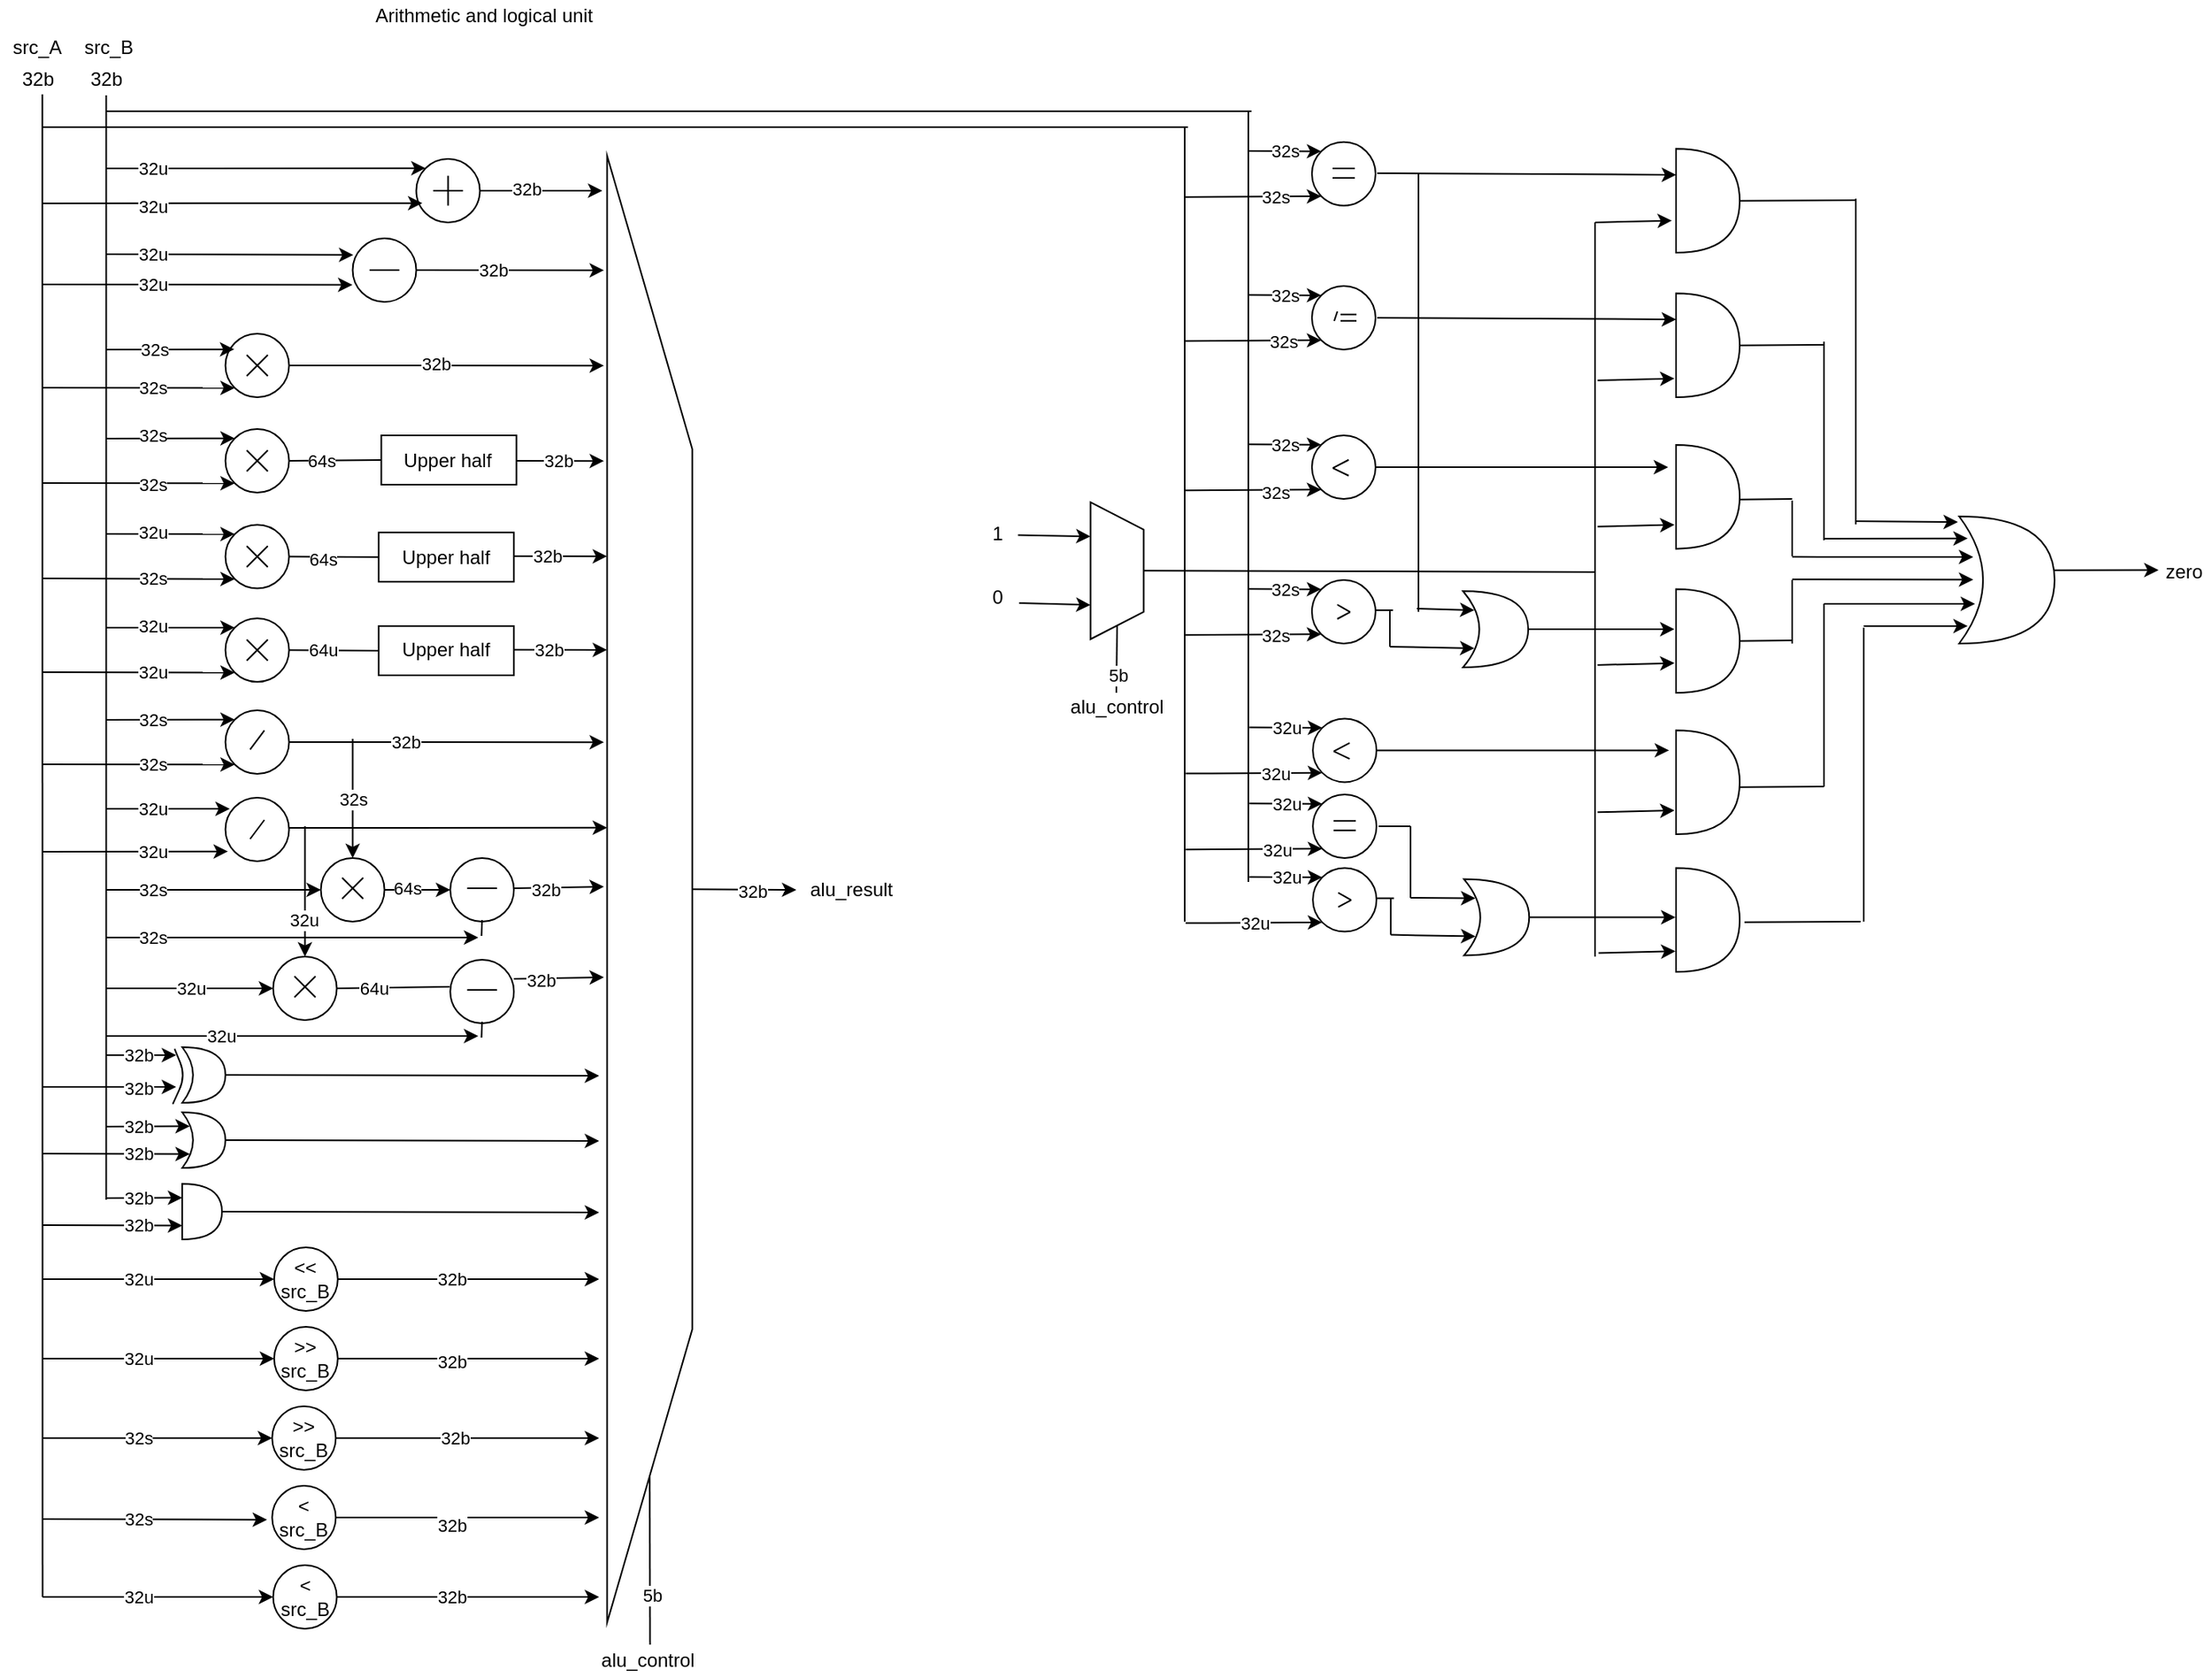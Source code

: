<mxfile version="13.4.2" type="device"><diagram id="C5RBs43oDa-KdzZeNtuy" name="Page-1"><mxGraphModel grid="1" shadow="0" math="0" pageHeight="1169" pageWidth="827" pageScale="1" page="1" fold="1" arrows="1" connect="1" tooltips="1" guides="1" gridSize="5" dy="896" dx="2218"><root><mxCell id="WIyWlLk6GJQsqaUBKTNV-0"/><mxCell id="WIyWlLk6GJQsqaUBKTNV-1" parent="WIyWlLk6GJQsqaUBKTNV-0"/><mxCell id="egmxatXaxNh5Gd3Wz0Bc-0" value="Arithmetic and logical unit" parent="WIyWlLk6GJQsqaUBKTNV-1" style="text;html=1;strokeColor=none;fillColor=none;align=center;verticalAlign=middle;whiteSpace=wrap;rounded=0;" vertex="1"><mxGeometry as="geometry" height="20" width="165" y="80" x="-544.85"/></mxCell><mxCell id="PXlayxa94z0erl2oWrmS-0" value="" parent="WIyWlLk6GJQsqaUBKTNV-1" style="shape=trapezoid;perimeter=trapezoidPerimeter;whiteSpace=wrap;html=1;rotation=90;" vertex="1"><mxGeometry as="geometry" height="53.57" width="923.12" y="612.79" x="-820"/></mxCell><mxCell id="PXlayxa94z0erl2oWrmS-1" value="" parent="WIyWlLk6GJQsqaUBKTNV-1" style="endArrow=classic;html=1;" edge="1"><mxGeometry as="geometry" height="50" width="50" relative="1"><mxPoint as="sourcePoint" y="200" x="-465.23"/><mxPoint as="targetPoint" y="200" x="-388.23"/></mxGeometry></mxCell><mxCell id="DK4iKZ3v_PoE6VfHHChN-205" value="32b" parent="PXlayxa94z0erl2oWrmS-1" style="edgeLabel;html=1;align=center;verticalAlign=middle;resizable=0;points=[];" vertex="1" connectable="0"><mxGeometry as="geometry" y="1" x="-0.262" relative="1"><mxPoint as="offset"/></mxGeometry></mxCell><mxCell id="PXlayxa94z0erl2oWrmS-3" value="" parent="WIyWlLk6GJQsqaUBKTNV-1" style="endArrow=none;html=1;entryX=0.561;entryY=0.967;entryDx=0;entryDy=0;entryPerimeter=0;" edge="1" target="PXlayxa94z0erl2oWrmS-5"><mxGeometry as="geometry" height="50" width="50" relative="1"><mxPoint as="sourcePoint" y="1085" x="-740.23"/><mxPoint as="targetPoint" y="127.19" x="-740.23"/></mxGeometry></mxCell><mxCell id="PXlayxa94z0erl2oWrmS-4" value="" parent="WIyWlLk6GJQsqaUBKTNV-1" style="endArrow=none;html=1;" edge="1"><mxGeometry as="geometry" height="50" width="50" relative="1"><mxPoint as="sourcePoint" y="835" x="-700.23"/><mxPoint as="targetPoint" y="140" x="-700.23"/></mxGeometry></mxCell><mxCell id="PXlayxa94z0erl2oWrmS-5" value="32b" parent="WIyWlLk6GJQsqaUBKTNV-1" style="text;html=1;strokeColor=none;fillColor=none;align=center;verticalAlign=middle;whiteSpace=wrap;rounded=0;" vertex="1"><mxGeometry as="geometry" height="20" width="40" y="120" x="-762.79"/></mxCell><mxCell id="PXlayxa94z0erl2oWrmS-6" value="32b" parent="WIyWlLk6GJQsqaUBKTNV-1" style="text;html=1;strokeColor=none;fillColor=none;align=center;verticalAlign=middle;whiteSpace=wrap;rounded=0;" vertex="1"><mxGeometry as="geometry" height="20" width="40" y="120" x="-720.23"/></mxCell><mxCell id="PXlayxa94z0erl2oWrmS-7" value="" parent="WIyWlLk6GJQsqaUBKTNV-1" style="ellipse;whiteSpace=wrap;html=1;aspect=fixed;" vertex="1"><mxGeometry as="geometry" height="40" width="40" y="180" x="-505.23"/></mxCell><mxCell id="PXlayxa94z0erl2oWrmS-8" value="" parent="WIyWlLk6GJQsqaUBKTNV-1" style="shape=cross;whiteSpace=wrap;html=1;size=0;" vertex="1"><mxGeometry as="geometry" height="18.75" width="18.75" y="190.63" x="-494.6"/></mxCell><mxCell id="PXlayxa94z0erl2oWrmS-12" value="" parent="WIyWlLk6GJQsqaUBKTNV-1" style="endArrow=classic;html=1;entryX=0.065;entryY=1.033;entryDx=0;entryDy=0;entryPerimeter=0;exitX=1;exitY=0.5;exitDx=0;exitDy=0;" edge="1" source="PXlayxa94z0erl2oWrmS-13"><mxGeometry as="geometry" height="50" width="50" relative="1"><mxPoint as="sourcePoint" y="250" x="-465.23"/><mxPoint as="targetPoint" y="250.1" x="-387.21"/></mxGeometry></mxCell><mxCell id="DK4iKZ3v_PoE6VfHHChN-206" value="32b" parent="PXlayxa94z0erl2oWrmS-12" style="edgeLabel;html=1;align=center;verticalAlign=middle;resizable=0;points=[];" vertex="1" connectable="0"><mxGeometry as="geometry" x="-0.199" relative="1"><mxPoint as="offset"/></mxGeometry></mxCell><mxCell id="PXlayxa94z0erl2oWrmS-13" value="" parent="WIyWlLk6GJQsqaUBKTNV-1" style="ellipse;whiteSpace=wrap;html=1;aspect=fixed;" vertex="1"><mxGeometry as="geometry" height="40" width="40" y="230" x="-545.23"/></mxCell><mxCell id="PXlayxa94z0erl2oWrmS-21" value="" parent="WIyWlLk6GJQsqaUBKTNV-1" style="shape=cross;whiteSpace=wrap;html=1;size=0;" vertex="1"><mxGeometry as="geometry" height="0.63" width="18.75" y="249.68" x="-534.6"/></mxCell><mxCell id="PXlayxa94z0erl2oWrmS-28" value="" parent="WIyWlLk6GJQsqaUBKTNV-1" style="endArrow=classic;html=1;entryX=0.065;entryY=1.033;entryDx=0;entryDy=0;entryPerimeter=0;" edge="1"><mxGeometry as="geometry" height="50" width="50" relative="1"><mxPoint as="sourcePoint" y="310" x="-585.23"/><mxPoint as="targetPoint" y="310.1" x="-387.21"/></mxGeometry></mxCell><mxCell id="DK4iKZ3v_PoE6VfHHChN-207" value="32b" parent="PXlayxa94z0erl2oWrmS-28" style="edgeLabel;html=1;align=center;verticalAlign=middle;resizable=0;points=[];" vertex="1" connectable="0"><mxGeometry as="geometry" y="1" x="-0.078" relative="1"><mxPoint as="offset"/></mxGeometry></mxCell><mxCell id="PXlayxa94z0erl2oWrmS-36" value="" parent="WIyWlLk6GJQsqaUBKTNV-1" style="ellipse;whiteSpace=wrap;html=1;aspect=fixed;" vertex="1"><mxGeometry as="geometry" height="40" width="40" y="290" x="-625.23"/></mxCell><mxCell id="PXlayxa94z0erl2oWrmS-37" value="" parent="WIyWlLk6GJQsqaUBKTNV-1" style="shape=cross;whiteSpace=wrap;html=1;size=0;rotation=45;" vertex="1"><mxGeometry as="geometry" height="18.75" width="18.75" y="300.62" x="-614.6"/></mxCell><mxCell id="PXlayxa94z0erl2oWrmS-55" value="32b" parent="WIyWlLk6GJQsqaUBKTNV-1" style="endArrow=classic;html=1;entryX=0.065;entryY=1.033;entryDx=0;entryDy=0;entryPerimeter=0;" edge="1"><mxGeometry as="geometry" height="50" width="50" relative="1"><mxPoint as="sourcePoint" y="370" x="-445.23"/><mxPoint as="targetPoint" y="370.1" x="-387.21"/></mxGeometry></mxCell><mxCell id="PXlayxa94z0erl2oWrmS-59" value="" parent="WIyWlLk6GJQsqaUBKTNV-1" style="ellipse;whiteSpace=wrap;html=1;aspect=fixed;" vertex="1"><mxGeometry as="geometry" height="40" width="40" y="350" x="-625.23"/></mxCell><mxCell id="PXlayxa94z0erl2oWrmS-60" value="" parent="WIyWlLk6GJQsqaUBKTNV-1" style="shape=cross;whiteSpace=wrap;html=1;size=0;rotation=45;" vertex="1"><mxGeometry as="geometry" height="18.75" width="18.75" y="360.62" x="-614.6"/></mxCell><mxCell id="PXlayxa94z0erl2oWrmS-61" value="" parent="WIyWlLk6GJQsqaUBKTNV-1" style="rounded=0;whiteSpace=wrap;html=1;" vertex="1"><mxGeometry as="geometry" height="31" width="85" y="354" x="-527.23"/></mxCell><mxCell id="PXlayxa94z0erl2oWrmS-62" value="Upper half" parent="WIyWlLk6GJQsqaUBKTNV-1" style="text;html=1;strokeColor=none;fillColor=none;align=center;verticalAlign=middle;whiteSpace=wrap;rounded=0;" vertex="1"><mxGeometry as="geometry" height="19" width="72.5" y="360" x="-521.98"/></mxCell><mxCell id="PXlayxa94z0erl2oWrmS-82" value="" parent="WIyWlLk6GJQsqaUBKTNV-1" style="ellipse;whiteSpace=wrap;html=1;aspect=fixed;" vertex="1"><mxGeometry as="geometry" height="40" width="40" y="410.24" x="-625.23"/></mxCell><mxCell id="PXlayxa94z0erl2oWrmS-83" value="" parent="WIyWlLk6GJQsqaUBKTNV-1" style="shape=cross;whiteSpace=wrap;html=1;size=0;rotation=45;" vertex="1"><mxGeometry as="geometry" height="18.75" width="18.75" y="420.86" x="-614.6"/></mxCell><mxCell id="PXlayxa94z0erl2oWrmS-88" value="" parent="WIyWlLk6GJQsqaUBKTNV-1" style="endArrow=classic;html=1;entryX=0.475;entryY=1.042;entryDx=0;entryDy=0;entryPerimeter=0;" edge="1"><mxGeometry as="geometry" height="50" width="50" relative="1"><mxPoint as="sourcePoint" y="430" x="-445.23"/><mxPoint as="targetPoint" y="430.11" x="-385.25"/></mxGeometry></mxCell><mxCell id="DK4iKZ3v_PoE6VfHHChN-210" value="32b" parent="PXlayxa94z0erl2oWrmS-88" style="edgeLabel;html=1;align=center;verticalAlign=middle;resizable=0;points=[];" vertex="1" connectable="0"><mxGeometry as="geometry" x="-0.262" relative="1"><mxPoint as="offset"/></mxGeometry></mxCell><mxCell id="PXlayxa94z0erl2oWrmS-122" value="" parent="WIyWlLk6GJQsqaUBKTNV-1" style="endArrow=none;html=1;exitX=1;exitY=0.5;exitDx=0;exitDy=0;entryX=0;entryY=0.5;entryDx=0;entryDy=0;" edge="1" source="PXlayxa94z0erl2oWrmS-59" target="PXlayxa94z0erl2oWrmS-61"><mxGeometry as="geometry" height="50" width="50" relative="1"><mxPoint as="sourcePoint" y="430" x="-585.23"/><mxPoint as="targetPoint" y="370" x="-559.23"/></mxGeometry></mxCell><mxCell id="DK4iKZ3v_PoE6VfHHChN-208" value="64s" parent="PXlayxa94z0erl2oWrmS-122" style="edgeLabel;html=1;align=center;verticalAlign=middle;resizable=0;points=[];" vertex="1" connectable="0"><mxGeometry as="geometry" x="-0.315" relative="1"><mxPoint as="offset"/></mxGeometry></mxCell><mxCell id="DK4iKZ3v_PoE6VfHHChN-0" value="" parent="WIyWlLk6GJQsqaUBKTNV-1" style="rounded=0;whiteSpace=wrap;html=1;" vertex="1"><mxGeometry as="geometry" height="31" width="85" y="415.11" x="-528.85"/></mxCell><mxCell id="DK4iKZ3v_PoE6VfHHChN-1" value="Upper half" parent="WIyWlLk6GJQsqaUBKTNV-1" style="text;html=1;strokeColor=none;fillColor=none;align=center;verticalAlign=middle;whiteSpace=wrap;rounded=0;" vertex="1"><mxGeometry as="geometry" height="19" width="72.5" y="421.11" x="-522.6"/></mxCell><mxCell id="DK4iKZ3v_PoE6VfHHChN-2" value="" parent="WIyWlLk6GJQsqaUBKTNV-1" style="endArrow=none;html=1;exitX=1;exitY=0.5;exitDx=0;exitDy=0;entryX=0;entryY=0.5;entryDx=0;entryDy=0;" edge="1" source="PXlayxa94z0erl2oWrmS-82" target="DK4iKZ3v_PoE6VfHHChN-0"><mxGeometry as="geometry" height="50" width="50" relative="1"><mxPoint as="sourcePoint" y="430" x="-515.23"/><mxPoint as="targetPoint" y="429.902" x="-560.907"/></mxGeometry></mxCell><mxCell id="DK4iKZ3v_PoE6VfHHChN-209" value="64s" parent="DK4iKZ3v_PoE6VfHHChN-2" style="edgeLabel;html=1;align=center;verticalAlign=middle;resizable=0;points=[];" vertex="1" connectable="0"><mxGeometry as="geometry" y="-1" x="-0.275" relative="1"><mxPoint as="offset"/></mxGeometry></mxCell><mxCell id="DK4iKZ3v_PoE6VfHHChN-7" value="" parent="WIyWlLk6GJQsqaUBKTNV-1" style="ellipse;whiteSpace=wrap;html=1;aspect=fixed;" vertex="1"><mxGeometry as="geometry" height="40" width="40" y="469.11" x="-625.23"/></mxCell><mxCell id="DK4iKZ3v_PoE6VfHHChN-8" value="" parent="WIyWlLk6GJQsqaUBKTNV-1" style="shape=cross;whiteSpace=wrap;html=1;size=0;rotation=45;" vertex="1"><mxGeometry as="geometry" height="18.75" width="18.75" y="479.73" x="-614.6"/></mxCell><mxCell id="DK4iKZ3v_PoE6VfHHChN-9" value="" parent="WIyWlLk6GJQsqaUBKTNV-1" style="endArrow=classic;html=1;entryX=0.475;entryY=1.042;entryDx=0;entryDy=0;entryPerimeter=0;" edge="1"><mxGeometry as="geometry" height="50" width="50" relative="1"><mxPoint as="sourcePoint" y="488.87" x="-445.23"/><mxPoint as="targetPoint" y="488.98" x="-385.25"/></mxGeometry></mxCell><mxCell id="DK4iKZ3v_PoE6VfHHChN-213" value="32b" parent="DK4iKZ3v_PoE6VfHHChN-9" style="edgeLabel;html=1;align=center;verticalAlign=middle;resizable=0;points=[];" vertex="1" connectable="0"><mxGeometry as="geometry" x="-0.243" relative="1"><mxPoint as="offset"/></mxGeometry></mxCell><mxCell id="DK4iKZ3v_PoE6VfHHChN-14" value="" parent="WIyWlLk6GJQsqaUBKTNV-1" style="rounded=0;whiteSpace=wrap;html=1;" vertex="1"><mxGeometry as="geometry" height="31" width="85" y="473.98" x="-528.85"/></mxCell><mxCell id="DK4iKZ3v_PoE6VfHHChN-15" value="Upper half" parent="WIyWlLk6GJQsqaUBKTNV-1" style="text;html=1;strokeColor=none;fillColor=none;align=center;verticalAlign=middle;whiteSpace=wrap;rounded=0;" vertex="1"><mxGeometry as="geometry" height="19" width="72.5" y="479.98" x="-522.6"/></mxCell><mxCell id="DK4iKZ3v_PoE6VfHHChN-16" value="" parent="WIyWlLk6GJQsqaUBKTNV-1" style="endArrow=none;html=1;exitX=1;exitY=0.5;exitDx=0;exitDy=0;entryX=0;entryY=0.5;entryDx=0;entryDy=0;" edge="1" source="DK4iKZ3v_PoE6VfHHChN-7" target="DK4iKZ3v_PoE6VfHHChN-14"><mxGeometry as="geometry" height="50" width="50" relative="1"><mxPoint as="sourcePoint" y="488.87" x="-515.23"/><mxPoint as="targetPoint" y="488.772" x="-560.907"/></mxGeometry></mxCell><mxCell id="DK4iKZ3v_PoE6VfHHChN-212" value="64u" parent="DK4iKZ3v_PoE6VfHHChN-16" style="edgeLabel;html=1;align=center;verticalAlign=middle;resizable=0;points=[];" vertex="1" connectable="0"><mxGeometry as="geometry" x="-0.275" relative="1"><mxPoint as="offset"/></mxGeometry></mxCell><mxCell id="DK4iKZ3v_PoE6VfHHChN-21" value="" parent="WIyWlLk6GJQsqaUBKTNV-1" style="endArrow=classic;html=1;entryX=0.065;entryY=1.033;entryDx=0;entryDy=0;entryPerimeter=0;" edge="1"><mxGeometry as="geometry" height="50" width="50" relative="1"><mxPoint as="sourcePoint" y="547" x="-585.23"/><mxPoint as="targetPoint" y="547.1" x="-387.21"/></mxGeometry></mxCell><mxCell id="DK4iKZ3v_PoE6VfHHChN-211" value="32b" parent="DK4iKZ3v_PoE6VfHHChN-21" style="edgeLabel;html=1;align=center;verticalAlign=middle;resizable=0;points=[];" vertex="1" connectable="0"><mxGeometry as="geometry" x="-0.263" relative="1"><mxPoint as="offset"/></mxGeometry></mxCell><mxCell id="DK4iKZ3v_PoE6VfHHChN-25" value="" parent="WIyWlLk6GJQsqaUBKTNV-1" style="ellipse;whiteSpace=wrap;html=1;aspect=fixed;" vertex="1"><mxGeometry as="geometry" height="40" width="40" y="527" x="-625.23"/></mxCell><mxCell id="DK4iKZ3v_PoE6VfHHChN-27" value="" parent="WIyWlLk6GJQsqaUBKTNV-1" style="endArrow=none;html=1;" edge="1"><mxGeometry as="geometry" height="50" width="50" relative="1"><mxPoint as="sourcePoint" y="551.68" x="-609.73"/><mxPoint as="targetPoint" y="539.68" x="-600.73"/></mxGeometry></mxCell><mxCell id="DK4iKZ3v_PoE6VfHHChN-35" value="" parent="WIyWlLk6GJQsqaUBKTNV-1" style="endArrow=classic;html=1;entryX=0.475;entryY=1.042;entryDx=0;entryDy=0;entryPerimeter=0;exitX=1;exitY=0.5;exitDx=0;exitDy=0;" edge="1"><mxGeometry as="geometry" height="50" width="50" relative="1"><mxPoint as="sourcePoint" y="601" x="-585.23"/><mxPoint as="targetPoint" y="600.87" x="-385.25"/></mxGeometry></mxCell><mxCell id="DK4iKZ3v_PoE6VfHHChN-47" value="" parent="WIyWlLk6GJQsqaUBKTNV-1" style="ellipse;whiteSpace=wrap;html=1;aspect=fixed;" vertex="1"><mxGeometry as="geometry" height="40" width="40" y="582" x="-625.23"/></mxCell><mxCell id="DK4iKZ3v_PoE6VfHHChN-55" value="" parent="WIyWlLk6GJQsqaUBKTNV-1" style="ellipse;whiteSpace=wrap;html=1;aspect=fixed;" vertex="1"><mxGeometry as="geometry" height="40" width="40" y="620" x="-565.23"/></mxCell><mxCell id="DK4iKZ3v_PoE6VfHHChN-56" value="" parent="WIyWlLk6GJQsqaUBKTNV-1" style="shape=cross;whiteSpace=wrap;html=1;size=0;rotation=45;" vertex="1"><mxGeometry as="geometry" height="18.75" width="18.75" y="629.62" x="-554.6"/></mxCell><mxCell id="DK4iKZ3v_PoE6VfHHChN-58" value="" parent="WIyWlLk6GJQsqaUBKTNV-1" style="ellipse;whiteSpace=wrap;html=1;aspect=fixed;" vertex="1"><mxGeometry as="geometry" height="40" width="40" y="620" x="-483.85"/></mxCell><mxCell id="DK4iKZ3v_PoE6VfHHChN-59" value="" parent="WIyWlLk6GJQsqaUBKTNV-1" style="shape=cross;whiteSpace=wrap;html=1;size=0;" vertex="1"><mxGeometry as="geometry" height="0.63" width="18.75" y="638.68" x="-473.22"/></mxCell><mxCell id="DK4iKZ3v_PoE6VfHHChN-64" value="" parent="WIyWlLk6GJQsqaUBKTNV-1" style="endArrow=none;html=1;exitX=0.5;exitY=1;exitDx=0;exitDy=0;" edge="1"><mxGeometry as="geometry" height="50" width="50" relative="1"><mxPoint as="sourcePoint" y="659" x="-463.85"/><mxPoint as="targetPoint" y="669" x="-464.23"/></mxGeometry></mxCell><mxCell id="DK4iKZ3v_PoE6VfHHChN-67" value="" parent="WIyWlLk6GJQsqaUBKTNV-1" style="endArrow=classic;html=1;exitX=1;exitY=0.5;exitDx=0;exitDy=0;" edge="1"><mxGeometry as="geometry" height="50" width="50" relative="1"><mxPoint as="sourcePoint" y="639" x="-443.85"/><mxPoint as="targetPoint" y="638" x="-387.23"/></mxGeometry></mxCell><mxCell id="DK4iKZ3v_PoE6VfHHChN-215" value="32b" parent="DK4iKZ3v_PoE6VfHHChN-67" style="edgeLabel;html=1;align=center;verticalAlign=middle;resizable=0;points=[];" vertex="1" connectable="0"><mxGeometry as="geometry" y="-1" x="-0.287" relative="1"><mxPoint as="offset"/></mxGeometry></mxCell><mxCell id="DK4iKZ3v_PoE6VfHHChN-70" value="" parent="WIyWlLk6GJQsqaUBKTNV-1" style="ellipse;whiteSpace=wrap;html=1;aspect=fixed;" vertex="1"><mxGeometry as="geometry" height="40" width="40" y="682" x="-595.23"/></mxCell><mxCell id="DK4iKZ3v_PoE6VfHHChN-71" value="" parent="WIyWlLk6GJQsqaUBKTNV-1" style="shape=cross;whiteSpace=wrap;html=1;size=0;rotation=45;" vertex="1"><mxGeometry as="geometry" height="18.75" width="18.75" y="691.62" x="-584.6"/></mxCell><mxCell id="DK4iKZ3v_PoE6VfHHChN-72" value="" parent="WIyWlLk6GJQsqaUBKTNV-1" style="ellipse;whiteSpace=wrap;html=1;aspect=fixed;" vertex="1"><mxGeometry as="geometry" height="40" width="40" y="684" x="-483.85"/></mxCell><mxCell id="DK4iKZ3v_PoE6VfHHChN-73" value="" parent="WIyWlLk6GJQsqaUBKTNV-1" style="shape=cross;whiteSpace=wrap;html=1;size=0;" vertex="1"><mxGeometry as="geometry" height="0.63" width="18.75" y="702.68" x="-473.22"/></mxCell><mxCell id="DK4iKZ3v_PoE6VfHHChN-75" value="" parent="WIyWlLk6GJQsqaUBKTNV-1" style="endArrow=none;html=1;exitX=1;exitY=0.5;exitDx=0;exitDy=0;" edge="1" source="DK4iKZ3v_PoE6VfHHChN-70"><mxGeometry as="geometry" height="50" width="50" relative="1"><mxPoint as="sourcePoint" y="701" x="-525.23"/><mxPoint as="targetPoint" y="701" x="-484.23"/></mxGeometry></mxCell><mxCell id="DK4iKZ3v_PoE6VfHHChN-222" value="64u" parent="DK4iKZ3v_PoE6VfHHChN-75" style="edgeLabel;html=1;align=center;verticalAlign=middle;resizable=0;points=[];" vertex="1" connectable="0"><mxGeometry as="geometry" x="-0.347" relative="1"><mxPoint as="offset"/></mxGeometry></mxCell><mxCell id="DK4iKZ3v_PoE6VfHHChN-76" value="" parent="WIyWlLk6GJQsqaUBKTNV-1" style="endArrow=none;html=1;exitX=0.5;exitY=1;exitDx=0;exitDy=0;" edge="1"><mxGeometry as="geometry" height="50" width="50" relative="1"><mxPoint as="sourcePoint" y="723" x="-463.85"/><mxPoint as="targetPoint" y="733" x="-464.23"/></mxGeometry></mxCell><mxCell id="DK4iKZ3v_PoE6VfHHChN-78" value="" parent="WIyWlLk6GJQsqaUBKTNV-1" style="endArrow=classic;html=1;exitX=1;exitY=0.5;exitDx=0;exitDy=0;" edge="1"><mxGeometry as="geometry" height="50" width="50" relative="1"><mxPoint as="sourcePoint" y="696" x="-443.85"/><mxPoint as="targetPoint" y="695" x="-387.23"/></mxGeometry></mxCell><mxCell id="DK4iKZ3v_PoE6VfHHChN-223" value="32b" parent="DK4iKZ3v_PoE6VfHHChN-78" style="edgeLabel;html=1;align=center;verticalAlign=middle;resizable=0;points=[];" vertex="1" connectable="0"><mxGeometry as="geometry" y="-1" x="-0.398" relative="1"><mxPoint as="offset"/></mxGeometry></mxCell><mxCell id="DK4iKZ3v_PoE6VfHHChN-84" value="" parent="WIyWlLk6GJQsqaUBKTNV-1" style="shape=xor;whiteSpace=wrap;html=1;fillColor=none;" vertex="1"><mxGeometry as="geometry" height="35" width="27.18" y="739" x="-652.41"/></mxCell><mxCell id="DK4iKZ3v_PoE6VfHHChN-85" value="" parent="WIyWlLk6GJQsqaUBKTNV-1" style="endArrow=none;html=1;exitX=-0.219;exitY=1.024;exitDx=0;exitDy=0;exitPerimeter=0;entryX=-0.177;entryY=0.029;entryDx=0;entryDy=0;entryPerimeter=0;" edge="1" source="DK4iKZ3v_PoE6VfHHChN-84" target="DK4iKZ3v_PoE6VfHHChN-84"><mxGeometry as="geometry" height="50" width="50" relative="1"><mxPoint as="sourcePoint" y="704" x="-630.23"/><mxPoint as="targetPoint" y="654" x="-580.23"/><Array as="points"><mxPoint y="757" x="-650.23"/></Array></mxGeometry></mxCell><mxCell id="DK4iKZ3v_PoE6VfHHChN-90" value="" parent="WIyWlLk6GJQsqaUBKTNV-1" style="shape=xor;whiteSpace=wrap;html=1;fillColor=none;" vertex="1"><mxGeometry as="geometry" height="35" width="27.18" y="780" x="-652.41"/></mxCell><mxCell id="DK4iKZ3v_PoE6VfHHChN-95" value="" parent="WIyWlLk6GJQsqaUBKTNV-1" style="shape=or;whiteSpace=wrap;html=1;fillColor=none;" vertex="1"><mxGeometry as="geometry" height="35" width="25" y="825" x="-652.41"/></mxCell><mxCell id="DK4iKZ3v_PoE6VfHHChN-100" value="" parent="WIyWlLk6GJQsqaUBKTNV-1" style="ellipse;whiteSpace=wrap;html=1;aspect=fixed;" vertex="1"><mxGeometry as="geometry" height="40" width="40" y="865" x="-594.6"/></mxCell><mxCell id="DK4iKZ3v_PoE6VfHHChN-101" value="&amp;lt;&amp;lt;&lt;br&gt;src_B" parent="WIyWlLk6GJQsqaUBKTNV-1" style="text;html=1;strokeColor=none;fillColor=none;align=center;verticalAlign=middle;whiteSpace=wrap;rounded=0;" vertex="1"><mxGeometry as="geometry" height="20" width="40" y="875" x="-594.6"/></mxCell><mxCell id="DK4iKZ3v_PoE6VfHHChN-103" value="" parent="WIyWlLk6GJQsqaUBKTNV-1" style="ellipse;whiteSpace=wrap;html=1;aspect=fixed;" vertex="1"><mxGeometry as="geometry" height="40" width="40" y="915" x="-594.6"/></mxCell><mxCell id="DK4iKZ3v_PoE6VfHHChN-104" value="&amp;gt;&amp;gt;&lt;br&gt;src_B" parent="WIyWlLk6GJQsqaUBKTNV-1" style="text;html=1;strokeColor=none;fillColor=none;align=center;verticalAlign=middle;whiteSpace=wrap;rounded=0;" vertex="1"><mxGeometry as="geometry" height="20" width="40" y="925" x="-594.6"/></mxCell><mxCell id="DK4iKZ3v_PoE6VfHHChN-105" value="" parent="WIyWlLk6GJQsqaUBKTNV-1" style="ellipse;whiteSpace=wrap;html=1;aspect=fixed;" vertex="1"><mxGeometry as="geometry" height="40" width="40" y="965" x="-595.85"/></mxCell><mxCell id="DK4iKZ3v_PoE6VfHHChN-106" value="&amp;gt;&amp;gt;&lt;br&gt;src_B" parent="WIyWlLk6GJQsqaUBKTNV-1" style="text;html=1;strokeColor=none;fillColor=none;align=center;verticalAlign=middle;whiteSpace=wrap;rounded=0;" vertex="1"><mxGeometry as="geometry" height="20" width="40" y="975" x="-595.85"/></mxCell><mxCell id="DK4iKZ3v_PoE6VfHHChN-117" value="" parent="WIyWlLk6GJQsqaUBKTNV-1" style="endArrow=classic;html=1;exitX=1;exitY=0.5;exitDx=0;exitDy=0;exitPerimeter=0;" edge="1" source="DK4iKZ3v_PoE6VfHHChN-84"><mxGeometry as="geometry" height="50" width="50" relative="1"><mxPoint as="sourcePoint" y="794" x="-645.23"/><mxPoint as="targetPoint" y="757" x="-390.23"/></mxGeometry></mxCell><mxCell id="DK4iKZ3v_PoE6VfHHChN-118" value="" parent="WIyWlLk6GJQsqaUBKTNV-1" style="endArrow=classic;html=1;exitX=1;exitY=0.5;exitDx=0;exitDy=0;exitPerimeter=0;" edge="1" source="DK4iKZ3v_PoE6VfHHChN-90"><mxGeometry as="geometry" height="50" width="50" relative="1"><mxPoint as="sourcePoint" y="790" x="-645.23"/><mxPoint as="targetPoint" y="798" x="-390.23"/></mxGeometry></mxCell><mxCell id="DK4iKZ3v_PoE6VfHHChN-119" value="" parent="WIyWlLk6GJQsqaUBKTNV-1" style="endArrow=classic;html=1;exitX=1;exitY=0.5;exitDx=0;exitDy=0;exitPerimeter=0;" edge="1" source="DK4iKZ3v_PoE6VfHHChN-95"><mxGeometry as="geometry" height="50" width="50" relative="1"><mxPoint as="sourcePoint" y="790" x="-645.23"/><mxPoint as="targetPoint" y="843" x="-390.23"/></mxGeometry></mxCell><mxCell id="DK4iKZ3v_PoE6VfHHChN-120" value="" parent="WIyWlLk6GJQsqaUBKTNV-1" style="endArrow=classic;html=1;exitX=1;exitY=0.5;exitDx=0;exitDy=0;" edge="1" source="DK4iKZ3v_PoE6VfHHChN-101"><mxGeometry as="geometry" height="50" width="50" relative="1"><mxPoint as="sourcePoint" y="925" x="-645.23"/><mxPoint as="targetPoint" y="885" x="-390.23"/></mxGeometry></mxCell><mxCell id="DK4iKZ3v_PoE6VfHHChN-224" value="32b" parent="DK4iKZ3v_PoE6VfHHChN-120" style="edgeLabel;html=1;align=center;verticalAlign=middle;resizable=0;points=[];" vertex="1" connectable="0"><mxGeometry as="geometry" x="-0.129" relative="1"><mxPoint as="offset"/></mxGeometry></mxCell><mxCell id="DK4iKZ3v_PoE6VfHHChN-121" value="" parent="WIyWlLk6GJQsqaUBKTNV-1" style="endArrow=classic;html=1;exitX=1;exitY=0.5;exitDx=0;exitDy=0;" edge="1" source="DK4iKZ3v_PoE6VfHHChN-104"><mxGeometry as="geometry" height="50" width="50" relative="1"><mxPoint as="sourcePoint" y="925" x="-645.23"/><mxPoint as="targetPoint" y="935" x="-390.23"/></mxGeometry></mxCell><mxCell id="DK4iKZ3v_PoE6VfHHChN-225" value="32b" parent="DK4iKZ3v_PoE6VfHHChN-121" style="edgeLabel;html=1;align=center;verticalAlign=middle;resizable=0;points=[];" vertex="1" connectable="0"><mxGeometry as="geometry" y="-2" x="-0.221" relative="1"><mxPoint as="offset" x="6.94"/></mxGeometry></mxCell><mxCell id="DK4iKZ3v_PoE6VfHHChN-122" value="" parent="WIyWlLk6GJQsqaUBKTNV-1" style="endArrow=classic;html=1;exitX=1;exitY=0.5;exitDx=0;exitDy=0;" edge="1" source="DK4iKZ3v_PoE6VfHHChN-106"><mxGeometry as="geometry" height="50" width="50" relative="1"><mxPoint as="sourcePoint" y="925" x="-645.23"/><mxPoint as="targetPoint" y="985" x="-390.23"/></mxGeometry></mxCell><mxCell id="DK4iKZ3v_PoE6VfHHChN-226" value="32b" parent="DK4iKZ3v_PoE6VfHHChN-122" style="edgeLabel;html=1;align=center;verticalAlign=middle;resizable=0;points=[];" vertex="1" connectable="0"><mxGeometry as="geometry" y="-2" x="-0.425" relative="1"><mxPoint as="offset" y="-2" x="27.19"/></mxGeometry></mxCell><mxCell id="DK4iKZ3v_PoE6VfHHChN-125" value="" parent="WIyWlLk6GJQsqaUBKTNV-1" style="endArrow=classic;html=1;entryX=0;entryY=0;entryDx=0;entryDy=0;" edge="1" target="PXlayxa94z0erl2oWrmS-7"><mxGeometry as="geometry" relative="1"><mxPoint as="sourcePoint" y="186" x="-700.23"/><mxPoint as="targetPoint" y="230" x="-525.23"/></mxGeometry></mxCell><mxCell id="DK4iKZ3v_PoE6VfHHChN-126" value="32u" parent="DK4iKZ3v_PoE6VfHHChN-125" style="edgeLabel;resizable=0;html=1;align=center;verticalAlign=middle;" vertex="1" connectable="0"><mxGeometry as="geometry" relative="1"><mxPoint as="offset" x="-71.57"/></mxGeometry></mxCell><mxCell id="DK4iKZ3v_PoE6VfHHChN-127" value="" parent="WIyWlLk6GJQsqaUBKTNV-1" style="endArrow=classic;html=1;entryX=0.096;entryY=0.696;entryDx=0;entryDy=0;entryPerimeter=0;" edge="1" target="PXlayxa94z0erl2oWrmS-7"><mxGeometry as="geometry" relative="1"><mxPoint as="sourcePoint" y="208" x="-740.23"/><mxPoint as="targetPoint" y="230" x="-525.23"/></mxGeometry></mxCell><mxCell id="DK4iKZ3v_PoE6VfHHChN-128" value="32u" parent="DK4iKZ3v_PoE6VfHHChN-127" style="edgeLabel;resizable=0;html=1;align=center;verticalAlign=middle;" vertex="1" connectable="0"><mxGeometry as="geometry" relative="1"><mxPoint as="offset" y="1.46" x="-50.43"/></mxGeometry></mxCell><mxCell id="DK4iKZ3v_PoE6VfHHChN-129" value="" parent="WIyWlLk6GJQsqaUBKTNV-1" style="endArrow=classic;html=1;entryX=0.011;entryY=0.261;entryDx=0;entryDy=0;entryPerimeter=0;" edge="1" target="PXlayxa94z0erl2oWrmS-13"><mxGeometry as="geometry" relative="1"><mxPoint as="sourcePoint" y="240" x="-700.23"/><mxPoint as="targetPoint" y="365" x="-525.23"/></mxGeometry></mxCell><mxCell id="DK4iKZ3v_PoE6VfHHChN-130" value="32u" parent="DK4iKZ3v_PoE6VfHHChN-129" style="edgeLabel;resizable=0;html=1;align=center;verticalAlign=middle;" vertex="1" connectable="0"><mxGeometry as="geometry" relative="1"><mxPoint as="offset" x="-48.71"/></mxGeometry></mxCell><mxCell id="DK4iKZ3v_PoE6VfHHChN-131" value="" parent="WIyWlLk6GJQsqaUBKTNV-1" style="endArrow=classic;html=1;entryX=-0.004;entryY=0.732;entryDx=0;entryDy=0;entryPerimeter=0;" edge="1" target="PXlayxa94z0erl2oWrmS-13"><mxGeometry as="geometry" relative="1"><mxPoint as="sourcePoint" y="259" x="-740.23"/><mxPoint as="targetPoint" y="365" x="-525.23"/></mxGeometry></mxCell><mxCell id="DK4iKZ3v_PoE6VfHHChN-132" value="32u" parent="DK4iKZ3v_PoE6VfHHChN-131" style="edgeLabel;resizable=0;html=1;align=center;verticalAlign=middle;" vertex="1" connectable="0"><mxGeometry as="geometry" relative="1"><mxPoint as="offset" x="-28.14"/></mxGeometry></mxCell><mxCell id="DK4iKZ3v_PoE6VfHHChN-133" value="" parent="WIyWlLk6GJQsqaUBKTNV-1" style="endArrow=classic;html=1;entryX=0.139;entryY=0.246;entryDx=0;entryDy=0;entryPerimeter=0;" edge="1" target="PXlayxa94z0erl2oWrmS-36"><mxGeometry as="geometry" relative="1"><mxPoint as="sourcePoint" y="300" x="-700.23"/><mxPoint as="targetPoint" y="365" x="-525.23"/></mxGeometry></mxCell><mxCell id="DK4iKZ3v_PoE6VfHHChN-134" value="32s" parent="DK4iKZ3v_PoE6VfHHChN-133" style="edgeLabel;resizable=0;html=1;align=center;verticalAlign=middle;" vertex="1" connectable="0"><mxGeometry as="geometry" relative="1"><mxPoint as="offset" x="-11"/></mxGeometry></mxCell><mxCell id="DK4iKZ3v_PoE6VfHHChN-135" value="" parent="WIyWlLk6GJQsqaUBKTNV-1" style="endArrow=classic;html=1;entryX=0;entryY=1;entryDx=0;entryDy=0;" edge="1" target="PXlayxa94z0erl2oWrmS-36"><mxGeometry as="geometry" relative="1"><mxPoint as="sourcePoint" y="324" x="-740.23"/><mxPoint as="targetPoint" y="365" x="-525.23"/></mxGeometry></mxCell><mxCell id="DK4iKZ3v_PoE6VfHHChN-136" value="32s" parent="DK4iKZ3v_PoE6VfHHChN-135" style="edgeLabel;resizable=0;html=1;align=center;verticalAlign=middle;" vertex="1" connectable="0"><mxGeometry as="geometry" relative="1"><mxPoint as="offset" x="8.43"/></mxGeometry></mxCell><mxCell id="DK4iKZ3v_PoE6VfHHChN-137" value="" parent="WIyWlLk6GJQsqaUBKTNV-1" style="endArrow=classic;html=1;entryX=0;entryY=0;entryDx=0;entryDy=0;" edge="1" target="PXlayxa94z0erl2oWrmS-59"><mxGeometry as="geometry" relative="1"><mxPoint as="sourcePoint" y="356" x="-700.23"/><mxPoint as="targetPoint" y="500" x="-525.23"/></mxGeometry></mxCell><mxCell id="DK4iKZ3v_PoE6VfHHChN-138" value="32s" parent="DK4iKZ3v_PoE6VfHHChN-137" style="edgeLabel;resizable=0;html=1;align=center;verticalAlign=middle;" vertex="1" connectable="0"><mxGeometry as="geometry" relative="1"><mxPoint as="offset" y="-1.93" x="-11.57"/></mxGeometry></mxCell><mxCell id="DK4iKZ3v_PoE6VfHHChN-139" value="" parent="WIyWlLk6GJQsqaUBKTNV-1" style="endArrow=classic;html=1;entryX=0;entryY=1;entryDx=0;entryDy=0;" edge="1" target="PXlayxa94z0erl2oWrmS-59"><mxGeometry as="geometry" relative="1"><mxPoint as="sourcePoint" y="384" x="-740.23"/><mxPoint as="targetPoint" y="500" x="-525.23"/></mxGeometry></mxCell><mxCell id="DK4iKZ3v_PoE6VfHHChN-140" value="32s" parent="DK4iKZ3v_PoE6VfHHChN-139" style="edgeLabel;resizable=0;html=1;align=center;verticalAlign=middle;" vertex="1" connectable="0"><mxGeometry as="geometry" relative="1"><mxPoint as="offset" y="0.93" x="8.43"/></mxGeometry></mxCell><mxCell id="DK4iKZ3v_PoE6VfHHChN-141" value="" parent="WIyWlLk6GJQsqaUBKTNV-1" style="endArrow=classic;html=1;entryX=0;entryY=0;entryDx=0;entryDy=0;" edge="1" target="PXlayxa94z0erl2oWrmS-82"><mxGeometry as="geometry" relative="1"><mxPoint as="sourcePoint" y="416" x="-700.23"/><mxPoint as="targetPoint" y="500" x="-525.23"/></mxGeometry></mxCell><mxCell id="DK4iKZ3v_PoE6VfHHChN-142" value="32u" parent="DK4iKZ3v_PoE6VfHHChN-141" style="edgeLabel;resizable=0;html=1;align=center;verticalAlign=middle;" vertex="1" connectable="0"><mxGeometry as="geometry" relative="1"><mxPoint as="offset" y="-0.94" x="-11.57"/></mxGeometry></mxCell><mxCell id="DK4iKZ3v_PoE6VfHHChN-143" value="" parent="WIyWlLk6GJQsqaUBKTNV-1" style="endArrow=classic;html=1;entryX=0;entryY=1;entryDx=0;entryDy=0;" edge="1" target="PXlayxa94z0erl2oWrmS-82"><mxGeometry as="geometry" relative="1"><mxPoint as="sourcePoint" y="444" x="-740.23"/><mxPoint as="targetPoint" y="500" x="-525.23"/></mxGeometry></mxCell><mxCell id="DK4iKZ3v_PoE6VfHHChN-144" value="32s" parent="DK4iKZ3v_PoE6VfHHChN-143" style="edgeLabel;resizable=0;html=1;align=center;verticalAlign=middle;" vertex="1" connectable="0"><mxGeometry as="geometry" relative="1"><mxPoint as="offset" x="8.43"/></mxGeometry></mxCell><mxCell id="DK4iKZ3v_PoE6VfHHChN-145" value="" parent="WIyWlLk6GJQsqaUBKTNV-1" style="endArrow=classic;html=1;entryX=0;entryY=0;entryDx=0;entryDy=0;" edge="1" target="DK4iKZ3v_PoE6VfHHChN-7"><mxGeometry as="geometry" relative="1"><mxPoint as="sourcePoint" y="475" x="-700.23"/><mxPoint as="targetPoint" y="500" x="-525.23"/></mxGeometry></mxCell><mxCell id="DK4iKZ3v_PoE6VfHHChN-146" value="32u" parent="DK4iKZ3v_PoE6VfHHChN-145" style="edgeLabel;resizable=0;html=1;align=center;verticalAlign=middle;" vertex="1" connectable="0"><mxGeometry as="geometry" relative="1"><mxPoint as="offset" y="-1" x="-11.57"/></mxGeometry></mxCell><mxCell id="DK4iKZ3v_PoE6VfHHChN-147" value="" parent="WIyWlLk6GJQsqaUBKTNV-1" style="endArrow=classic;html=1;entryX=0;entryY=1;entryDx=0;entryDy=0;" edge="1" target="DK4iKZ3v_PoE6VfHHChN-7"><mxGeometry as="geometry" relative="1"><mxPoint as="sourcePoint" y="503" x="-740.23"/><mxPoint as="targetPoint" y="500" x="-525.23"/></mxGeometry></mxCell><mxCell id="DK4iKZ3v_PoE6VfHHChN-148" value="32u" parent="DK4iKZ3v_PoE6VfHHChN-147" style="edgeLabel;resizable=0;html=1;align=center;verticalAlign=middle;" vertex="1" connectable="0"><mxGeometry as="geometry" relative="1"><mxPoint as="offset" x="8.43"/></mxGeometry></mxCell><mxCell id="DK4iKZ3v_PoE6VfHHChN-149" value="" parent="WIyWlLk6GJQsqaUBKTNV-1" style="endArrow=classic;html=1;entryX=0;entryY=0;entryDx=0;entryDy=0;" edge="1" target="DK4iKZ3v_PoE6VfHHChN-25"><mxGeometry as="geometry" relative="1"><mxPoint as="sourcePoint" y="533" x="-700.23"/><mxPoint as="targetPoint" y="565" x="-525.23"/></mxGeometry></mxCell><mxCell id="DK4iKZ3v_PoE6VfHHChN-150" value="32s" parent="DK4iKZ3v_PoE6VfHHChN-149" style="edgeLabel;resizable=0;html=1;align=center;verticalAlign=middle;" vertex="1" connectable="0"><mxGeometry as="geometry" relative="1"><mxPoint as="offset" x="-11.57"/></mxGeometry></mxCell><mxCell id="DK4iKZ3v_PoE6VfHHChN-151" value="" parent="WIyWlLk6GJQsqaUBKTNV-1" style="endArrow=classic;html=1;entryX=0;entryY=1;entryDx=0;entryDy=0;" edge="1" target="DK4iKZ3v_PoE6VfHHChN-25"><mxGeometry as="geometry" relative="1"><mxPoint as="sourcePoint" y="561" x="-740.23"/><mxPoint as="targetPoint" y="565" x="-525.23"/></mxGeometry></mxCell><mxCell id="DK4iKZ3v_PoE6VfHHChN-152" value="32s" parent="DK4iKZ3v_PoE6VfHHChN-151" style="edgeLabel;resizable=0;html=1;align=center;verticalAlign=middle;" vertex="1" connectable="0"><mxGeometry as="geometry" relative="1"><mxPoint as="offset" x="8.43"/></mxGeometry></mxCell><mxCell id="DK4iKZ3v_PoE6VfHHChN-153" value="" parent="WIyWlLk6GJQsqaUBKTNV-1" style="endArrow=classic;html=1;entryX=0.068;entryY=0.175;entryDx=0;entryDy=0;entryPerimeter=0;" edge="1" target="DK4iKZ3v_PoE6VfHHChN-47"><mxGeometry as="geometry" relative="1"><mxPoint as="sourcePoint" y="589" x="-700.23"/><mxPoint as="targetPoint" y="630" x="-525.23"/></mxGeometry></mxCell><mxCell id="DK4iKZ3v_PoE6VfHHChN-154" value="32u" parent="DK4iKZ3v_PoE6VfHHChN-153" style="edgeLabel;resizable=0;html=1;align=center;verticalAlign=middle;" vertex="1" connectable="0"><mxGeometry as="geometry" relative="1"><mxPoint as="offset" x="-9.86"/></mxGeometry></mxCell><mxCell id="DK4iKZ3v_PoE6VfHHChN-155" value="" parent="WIyWlLk6GJQsqaUBKTNV-1" style="endArrow=classic;html=1;entryX=0.039;entryY=0.846;entryDx=0;entryDy=0;entryPerimeter=0;" edge="1" target="DK4iKZ3v_PoE6VfHHChN-47"><mxGeometry as="geometry" relative="1"><mxPoint as="sourcePoint" y="616" x="-740.23"/><mxPoint as="targetPoint" y="630" x="-525.23"/></mxGeometry></mxCell><mxCell id="DK4iKZ3v_PoE6VfHHChN-156" value="32u" parent="DK4iKZ3v_PoE6VfHHChN-155" style="edgeLabel;resizable=0;html=1;align=center;verticalAlign=middle;" vertex="1" connectable="0"><mxGeometry as="geometry" relative="1"><mxPoint as="offset" x="10.71"/></mxGeometry></mxCell><mxCell id="DK4iKZ3v_PoE6VfHHChN-157" value="" parent="WIyWlLk6GJQsqaUBKTNV-1" style="endArrow=classic;html=1;entryX=0.5;entryY=0;entryDx=0;entryDy=0;" edge="1" target="DK4iKZ3v_PoE6VfHHChN-55"><mxGeometry as="geometry" relative="1"><mxPoint as="sourcePoint" y="545" x="-545.23"/><mxPoint as="targetPoint" y="700" x="-570.23"/></mxGeometry></mxCell><mxCell id="DK4iKZ3v_PoE6VfHHChN-158" value="32s" parent="DK4iKZ3v_PoE6VfHHChN-157" style="edgeLabel;resizable=0;html=1;align=center;verticalAlign=middle;" vertex="1" connectable="0"><mxGeometry as="geometry" relative="1"/></mxCell><mxCell id="DK4iKZ3v_PoE6VfHHChN-159" value="" parent="WIyWlLk6GJQsqaUBKTNV-1" style="endArrow=classic;html=1;entryX=0.5;entryY=0;entryDx=0;entryDy=0;" edge="1" target="DK4iKZ3v_PoE6VfHHChN-70"><mxGeometry as="geometry" relative="1"><mxPoint as="sourcePoint" y="600" x="-575.23"/><mxPoint as="targetPoint" y="700" x="-570.23"/></mxGeometry></mxCell><mxCell id="DK4iKZ3v_PoE6VfHHChN-160" value="32u" parent="DK4iKZ3v_PoE6VfHHChN-159" style="edgeLabel;resizable=0;html=1;align=center;verticalAlign=middle;" vertex="1" connectable="0"><mxGeometry as="geometry" relative="1"><mxPoint as="offset" y="17.29" x="-0.62"/></mxGeometry></mxCell><mxCell id="DK4iKZ3v_PoE6VfHHChN-161" value="" parent="WIyWlLk6GJQsqaUBKTNV-1" style="endArrow=classic;html=1;entryX=0;entryY=0.5;entryDx=0;entryDy=0;" edge="1" target="DK4iKZ3v_PoE6VfHHChN-55"><mxGeometry as="geometry" relative="1"><mxPoint as="sourcePoint" y="640" x="-700.23"/><mxPoint as="targetPoint" y="700" x="-525.23"/></mxGeometry></mxCell><mxCell id="DK4iKZ3v_PoE6VfHHChN-162" value="32s" parent="DK4iKZ3v_PoE6VfHHChN-161" style="edgeLabel;resizable=0;html=1;align=center;verticalAlign=middle;" vertex="1" connectable="0"><mxGeometry as="geometry" relative="1"><mxPoint as="offset" y="-0.69" x="-38.43"/></mxGeometry></mxCell><mxCell id="DK4iKZ3v_PoE6VfHHChN-163" value="" parent="WIyWlLk6GJQsqaUBKTNV-1" style="endArrow=classic;html=1;" edge="1"><mxGeometry as="geometry" relative="1"><mxPoint as="sourcePoint" y="670" x="-700.23"/><mxPoint as="targetPoint" y="670" x="-466.23"/></mxGeometry></mxCell><mxCell id="DK4iKZ3v_PoE6VfHHChN-164" value="32s" parent="DK4iKZ3v_PoE6VfHHChN-163" style="edgeLabel;resizable=0;html=1;align=center;verticalAlign=middle;" vertex="1" connectable="0"><mxGeometry as="geometry" relative="1"><mxPoint as="offset" x="-88.14"/></mxGeometry></mxCell><mxCell id="DK4iKZ3v_PoE6VfHHChN-165" value="" parent="WIyWlLk6GJQsqaUBKTNV-1" style="endArrow=classic;html=1;entryX=0;entryY=0.5;entryDx=0;entryDy=0;" edge="1" target="DK4iKZ3v_PoE6VfHHChN-70"><mxGeometry as="geometry" relative="1"><mxPoint as="sourcePoint" y="702" x="-700.23"/><mxPoint as="targetPoint" y="707" x="-525.23"/></mxGeometry></mxCell><mxCell id="DK4iKZ3v_PoE6VfHHChN-166" value="32u" parent="DK4iKZ3v_PoE6VfHHChN-165" style="edgeLabel;resizable=0;html=1;align=center;verticalAlign=middle;" vertex="1" connectable="0"><mxGeometry as="geometry" relative="1"/></mxCell><mxCell id="DK4iKZ3v_PoE6VfHHChN-167" value="" parent="WIyWlLk6GJQsqaUBKTNV-1" style="endArrow=classic;html=1;" edge="1"><mxGeometry as="geometry" relative="1"><mxPoint as="sourcePoint" y="732" x="-700.23"/><mxPoint as="targetPoint" y="732" x="-466.23"/></mxGeometry></mxCell><mxCell id="DK4iKZ3v_PoE6VfHHChN-168" value="32u" parent="DK4iKZ3v_PoE6VfHHChN-167" style="edgeLabel;resizable=0;html=1;align=center;verticalAlign=middle;" vertex="1" connectable="0"><mxGeometry as="geometry" relative="1"><mxPoint as="offset" x="-45"/></mxGeometry></mxCell><mxCell id="DK4iKZ3v_PoE6VfHHChN-169" value="" parent="WIyWlLk6GJQsqaUBKTNV-1" style="endArrow=classic;html=1;" edge="1"><mxGeometry as="geometry" relative="1"><mxPoint as="sourcePoint" y="744" x="-700.23"/><mxPoint as="targetPoint" y="744" x="-656.23"/></mxGeometry></mxCell><mxCell id="DK4iKZ3v_PoE6VfHHChN-170" value="32b" parent="DK4iKZ3v_PoE6VfHHChN-169" style="edgeLabel;resizable=0;html=1;align=center;verticalAlign=middle;" vertex="1" connectable="0"><mxGeometry as="geometry" relative="1"><mxPoint as="offset" x="-2.29"/></mxGeometry></mxCell><mxCell id="DK4iKZ3v_PoE6VfHHChN-171" value="" parent="WIyWlLk6GJQsqaUBKTNV-1" style="endArrow=classic;html=1;" edge="1"><mxGeometry as="geometry" relative="1"><mxPoint as="sourcePoint" y="764" x="-740.23"/><mxPoint as="targetPoint" y="764" x="-656.23"/></mxGeometry></mxCell><mxCell id="DK4iKZ3v_PoE6VfHHChN-172" value="32b" parent="DK4iKZ3v_PoE6VfHHChN-171" style="edgeLabel;resizable=0;html=1;align=center;verticalAlign=middle;" vertex="1" connectable="0"><mxGeometry as="geometry" relative="1"><mxPoint as="offset" y="1" x="17.71"/></mxGeometry></mxCell><mxCell id="DK4iKZ3v_PoE6VfHHChN-173" value="" parent="WIyWlLk6GJQsqaUBKTNV-1" style="endArrow=classic;html=1;entryX=0.175;entryY=0.25;entryDx=0;entryDy=0;entryPerimeter=0;" edge="1" target="DK4iKZ3v_PoE6VfHHChN-90"><mxGeometry as="geometry" relative="1"><mxPoint as="sourcePoint" y="789" x="-700.23"/><mxPoint as="targetPoint" y="900" x="-525.23"/></mxGeometry></mxCell><mxCell id="DK4iKZ3v_PoE6VfHHChN-174" value="32b" parent="DK4iKZ3v_PoE6VfHHChN-173" style="edgeLabel;resizable=0;html=1;align=center;verticalAlign=middle;" vertex="1" connectable="0"><mxGeometry as="geometry" relative="1"><mxPoint as="offset" x="-6.29"/></mxGeometry></mxCell><mxCell id="DK4iKZ3v_PoE6VfHHChN-175" value="" parent="WIyWlLk6GJQsqaUBKTNV-1" style="endArrow=classic;html=1;entryX=0.175;entryY=0.75;entryDx=0;entryDy=0;entryPerimeter=0;" edge="1" target="DK4iKZ3v_PoE6VfHHChN-90"><mxGeometry as="geometry" relative="1"><mxPoint as="sourcePoint" y="806" x="-740.23"/><mxPoint as="targetPoint" y="900" x="-525.23"/></mxGeometry></mxCell><mxCell id="DK4iKZ3v_PoE6VfHHChN-176" value="32b" parent="DK4iKZ3v_PoE6VfHHChN-175" style="edgeLabel;resizable=0;html=1;align=center;verticalAlign=middle;" vertex="1" connectable="0"><mxGeometry as="geometry" relative="1"><mxPoint as="offset" x="13.71"/></mxGeometry></mxCell><mxCell id="DK4iKZ3v_PoE6VfHHChN-177" value="" parent="WIyWlLk6GJQsqaUBKTNV-1" style="endArrow=classic;html=1;entryX=0;entryY=0.25;entryDx=0;entryDy=0;entryPerimeter=0;" edge="1" target="DK4iKZ3v_PoE6VfHHChN-95"><mxGeometry as="geometry" relative="1"><mxPoint as="sourcePoint" y="834" x="-700.23"/><mxPoint as="targetPoint" y="900" x="-525.23"/></mxGeometry></mxCell><mxCell id="DK4iKZ3v_PoE6VfHHChN-178" value="32b" parent="DK4iKZ3v_PoE6VfHHChN-177" style="edgeLabel;resizable=0;html=1;align=center;verticalAlign=middle;" vertex="1" connectable="0"><mxGeometry as="geometry" relative="1"><mxPoint as="offset" x="-4"/></mxGeometry></mxCell><mxCell id="DK4iKZ3v_PoE6VfHHChN-179" value="" parent="WIyWlLk6GJQsqaUBKTNV-1" style="endArrow=classic;html=1;entryX=0;entryY=0.75;entryDx=0;entryDy=0;entryPerimeter=0;" edge="1" target="DK4iKZ3v_PoE6VfHHChN-95"><mxGeometry as="geometry" relative="1"><mxPoint as="sourcePoint" y="851" x="-740.23"/><mxPoint as="targetPoint" y="851" x="-645.23"/></mxGeometry></mxCell><mxCell id="DK4iKZ3v_PoE6VfHHChN-180" value="32b" parent="DK4iKZ3v_PoE6VfHHChN-179" style="edgeLabel;resizable=0;html=1;align=center;verticalAlign=middle;" vertex="1" connectable="0"><mxGeometry as="geometry" relative="1"><mxPoint as="offset" x="16"/></mxGeometry></mxCell><mxCell id="DK4iKZ3v_PoE6VfHHChN-181" value="" parent="WIyWlLk6GJQsqaUBKTNV-1" style="endArrow=classic;html=1;entryX=0;entryY=0.5;entryDx=0;entryDy=0;" edge="1" target="DK4iKZ3v_PoE6VfHHChN-101"><mxGeometry as="geometry" relative="1"><mxPoint as="sourcePoint" y="885" x="-740.23"/><mxPoint as="targetPoint" y="900" x="-525.23"/></mxGeometry></mxCell><mxCell id="DK4iKZ3v_PoE6VfHHChN-182" value="32u" parent="DK4iKZ3v_PoE6VfHHChN-181" style="edgeLabel;resizable=0;html=1;align=center;verticalAlign=middle;" vertex="1" connectable="0"><mxGeometry as="geometry" relative="1"><mxPoint as="offset" x="-12.57"/></mxGeometry></mxCell><mxCell id="DK4iKZ3v_PoE6VfHHChN-183" value="" parent="WIyWlLk6GJQsqaUBKTNV-1" style="endArrow=classic;html=1;entryX=0;entryY=0.5;entryDx=0;entryDy=0;" edge="1" target="DK4iKZ3v_PoE6VfHHChN-104"><mxGeometry as="geometry" relative="1"><mxPoint as="sourcePoint" y="935" x="-740.23"/><mxPoint as="targetPoint" y="900" x="-525.23"/></mxGeometry></mxCell><mxCell id="DK4iKZ3v_PoE6VfHHChN-184" value="32u" parent="DK4iKZ3v_PoE6VfHHChN-183" style="edgeLabel;resizable=0;html=1;align=center;verticalAlign=middle;" vertex="1" connectable="0"><mxGeometry as="geometry" relative="1"><mxPoint as="offset" x="-12.57"/></mxGeometry></mxCell><mxCell id="DK4iKZ3v_PoE6VfHHChN-185" value="" parent="WIyWlLk6GJQsqaUBKTNV-1" style="endArrow=classic;html=1;entryX=0;entryY=0.5;entryDx=0;entryDy=0;" edge="1" target="DK4iKZ3v_PoE6VfHHChN-106"><mxGeometry as="geometry" relative="1"><mxPoint as="sourcePoint" y="985" x="-740.23"/><mxPoint as="targetPoint" y="900" x="-525.23"/></mxGeometry></mxCell><mxCell id="DK4iKZ3v_PoE6VfHHChN-186" value="32s" parent="DK4iKZ3v_PoE6VfHHChN-185" style="edgeLabel;resizable=0;html=1;align=center;verticalAlign=middle;" vertex="1" connectable="0"><mxGeometry as="geometry" relative="1"><mxPoint as="offset" x="-12"/></mxGeometry></mxCell><mxCell id="DK4iKZ3v_PoE6VfHHChN-187" value="" parent="WIyWlLk6GJQsqaUBKTNV-1" style="ellipse;whiteSpace=wrap;html=1;aspect=fixed;" vertex="1"><mxGeometry as="geometry" height="40" width="40" y="1015" x="-595.85"/></mxCell><mxCell id="DK4iKZ3v_PoE6VfHHChN-188" value="&amp;lt;&lt;br&gt;src_B" parent="WIyWlLk6GJQsqaUBKTNV-1" style="text;html=1;strokeColor=none;fillColor=none;align=center;verticalAlign=middle;whiteSpace=wrap;rounded=0;" vertex="1"><mxGeometry as="geometry" height="20" width="40" y="1025" x="-595.85"/></mxCell><mxCell id="DK4iKZ3v_PoE6VfHHChN-189" value="" parent="WIyWlLk6GJQsqaUBKTNV-1" style="ellipse;whiteSpace=wrap;html=1;aspect=fixed;" vertex="1"><mxGeometry as="geometry" height="40" width="40" y="1065" x="-595.23"/></mxCell><mxCell id="DK4iKZ3v_PoE6VfHHChN-190" value="&amp;lt;&lt;br&gt;src_B" parent="WIyWlLk6GJQsqaUBKTNV-1" style="text;html=1;strokeColor=none;fillColor=none;align=center;verticalAlign=middle;whiteSpace=wrap;rounded=0;" vertex="1"><mxGeometry as="geometry" height="20" width="40" y="1075" x="-595.23"/></mxCell><mxCell id="DK4iKZ3v_PoE6VfHHChN-191" value="" parent="WIyWlLk6GJQsqaUBKTNV-1" style="endArrow=classic;html=1;entryX=-0.081;entryY=0.571;entryDx=0;entryDy=0;entryPerimeter=0;" edge="1" target="DK4iKZ3v_PoE6VfHHChN-188"><mxGeometry as="geometry" relative="1"><mxPoint as="sourcePoint" y="1036" x="-740.23"/><mxPoint as="targetPoint" y="1025" x="-550.85"/></mxGeometry></mxCell><mxCell id="DK4iKZ3v_PoE6VfHHChN-192" value="32s" parent="DK4iKZ3v_PoE6VfHHChN-191" style="edgeLabel;resizable=0;html=1;align=center;verticalAlign=middle;" vertex="1" connectable="0"><mxGeometry as="geometry" relative="1"><mxPoint as="offset" x="-10.29"/></mxGeometry></mxCell><mxCell id="DK4iKZ3v_PoE6VfHHChN-197" value="" parent="WIyWlLk6GJQsqaUBKTNV-1" style="endArrow=classic;html=1;entryX=0;entryY=0.5;entryDx=0;entryDy=0;" edge="1" target="DK4iKZ3v_PoE6VfHHChN-190"><mxGeometry as="geometry" relative="1"><mxPoint as="sourcePoint" y="1085" x="-740.23"/><mxPoint as="targetPoint" y="1035" x="-525.23"/></mxGeometry></mxCell><mxCell id="DK4iKZ3v_PoE6VfHHChN-198" value="32u" parent="DK4iKZ3v_PoE6VfHHChN-197" style="edgeLabel;resizable=0;html=1;align=center;verticalAlign=middle;" vertex="1" connectable="0"><mxGeometry as="geometry" relative="1"><mxPoint as="offset" x="-12.57"/></mxGeometry></mxCell><mxCell id="DK4iKZ3v_PoE6VfHHChN-199" value="" parent="WIyWlLk6GJQsqaUBKTNV-1" style="endArrow=classic;html=1;exitX=1;exitY=0.5;exitDx=0;exitDy=0;" edge="1" source="DK4iKZ3v_PoE6VfHHChN-188"><mxGeometry as="geometry" relative="1"><mxPoint as="sourcePoint" y="1035" x="-670.23"/><mxPoint as="targetPoint" y="1035" x="-390.23"/></mxGeometry></mxCell><mxCell id="DK4iKZ3v_PoE6VfHHChN-200" value="32b" parent="DK4iKZ3v_PoE6VfHHChN-199" style="edgeLabel;resizable=0;html=1;align=center;verticalAlign=middle;" vertex="1" connectable="0"><mxGeometry as="geometry" relative="1"><mxPoint as="offset" y="5" x="-10.86"/></mxGeometry></mxCell><mxCell id="DK4iKZ3v_PoE6VfHHChN-201" value="" parent="WIyWlLk6GJQsqaUBKTNV-1" style="endArrow=classic;html=1;exitX=1;exitY=0.5;exitDx=0;exitDy=0;" edge="1" source="DK4iKZ3v_PoE6VfHHChN-190"><mxGeometry as="geometry" relative="1"><mxPoint as="sourcePoint" y="1035" x="-670.23"/><mxPoint as="targetPoint" y="1085" x="-390.23"/></mxGeometry></mxCell><mxCell id="DK4iKZ3v_PoE6VfHHChN-202" value="32b" parent="DK4iKZ3v_PoE6VfHHChN-201" style="edgeLabel;resizable=0;html=1;align=center;verticalAlign=middle;" vertex="1" connectable="0"><mxGeometry as="geometry" relative="1"><mxPoint as="offset" x="-10.91"/></mxGeometry></mxCell><mxCell id="DK4iKZ3v_PoE6VfHHChN-218" value="" parent="WIyWlLk6GJQsqaUBKTNV-1" style="endArrow=classic;html=1;entryX=0;entryY=0.5;entryDx=0;entryDy=0;" edge="1" target="DK4iKZ3v_PoE6VfHHChN-58"><mxGeometry as="geometry" height="50" width="50" relative="1"><mxPoint as="sourcePoint" y="640" x="-525.23"/><mxPoint as="targetPoint" y="605" x="-595.23"/><Array as="points"/></mxGeometry></mxCell><mxCell id="DK4iKZ3v_PoE6VfHHChN-221" value="64s" parent="DK4iKZ3v_PoE6VfHHChN-218" style="edgeLabel;html=1;align=center;verticalAlign=middle;resizable=0;points=[];" vertex="1" connectable="0"><mxGeometry as="geometry" y="1" x="-0.344" relative="1"><mxPoint as="offset"/></mxGeometry></mxCell><mxCell id="DK4iKZ3v_PoE6VfHHChN-227" value="" parent="WIyWlLk6GJQsqaUBKTNV-1" style="endArrow=classic;html=1;exitX=0.5;exitY=0;exitDx=0;exitDy=0;" edge="1" source="PXlayxa94z0erl2oWrmS-0"><mxGeometry as="geometry" height="50" width="50" relative="1"><mxPoint as="sourcePoint" y="695" x="-430.23"/><mxPoint as="targetPoint" y="640" x="-266.23"/></mxGeometry></mxCell><mxCell id="DK4iKZ3v_PoE6VfHHChN-228" value="32b" parent="DK4iKZ3v_PoE6VfHHChN-227" style="edgeLabel;html=1;align=center;verticalAlign=middle;resizable=0;points=[];" vertex="1" connectable="0"><mxGeometry as="geometry" y="-1" x="0.134" relative="1"><mxPoint as="offset"/></mxGeometry></mxCell><mxCell id="0Qny1XCONxxP5bJkXN63-0" value="" parent="WIyWlLk6GJQsqaUBKTNV-1" style="endArrow=none;html=1;entryX=1;entryY=0.5;entryDx=0;entryDy=0;" edge="1" target="PXlayxa94z0erl2oWrmS-0"><mxGeometry as="geometry" height="50" width="50" relative="1"><mxPoint as="sourcePoint" y="1115" x="-358.23"/><mxPoint as="targetPoint" y="1090" x="-496.23"/></mxGeometry></mxCell><mxCell id="0Qny1XCONxxP5bJkXN63-1" value="5b" parent="0Qny1XCONxxP5bJkXN63-0" style="edgeLabel;html=1;align=center;verticalAlign=middle;resizable=0;points=[];" vertex="1" connectable="0"><mxGeometry as="geometry" y="-1" x="-0.413" relative="1"><mxPoint as="offset"/></mxGeometry></mxCell><mxCell id="0Qny1XCONxxP5bJkXN63-2" value="" parent="WIyWlLk6GJQsqaUBKTNV-1" style="shape=trapezoid;perimeter=trapezoidPerimeter;whiteSpace=wrap;html=1;rotation=90;" vertex="1"><mxGeometry as="geometry" height="33.42" width="86.23" y="422.43" x="-107.63"/></mxCell><mxCell id="0Qny1XCONxxP5bJkXN63-5" value="" parent="WIyWlLk6GJQsqaUBKTNV-1" style="endArrow=none;html=1;entryX=1;entryY=0.5;entryDx=0;entryDy=0;" edge="1" target="0Qny1XCONxxP5bJkXN63-2"><mxGeometry as="geometry" height="50" width="50" relative="1"><mxPoint as="sourcePoint" y="516.02" x="-65"/><mxPoint as="targetPoint" y="546.02" x="5"/></mxGeometry></mxCell><mxCell id="0Qny1XCONxxP5bJkXN63-6" value="5b" parent="0Qny1XCONxxP5bJkXN63-5" style="edgeLabel;html=1;align=center;verticalAlign=middle;resizable=0;points=[];" vertex="1" connectable="0"><mxGeometry as="geometry" y="-1" x="-0.449" relative="1"><mxPoint as="offset"/></mxGeometry></mxCell><mxCell id="2" value="1" parent="WIyWlLk6GJQsqaUBKTNV-1" style="text;html=1;align=center;verticalAlign=middle;resizable=0;points=[];autosize=1;" vertex="1"><mxGeometry as="geometry" height="20" width="20" y="406.02" x="-150"/></mxCell><mxCell id="0Qny1XCONxxP5bJkXN63-7" value="0" parent="WIyWlLk6GJQsqaUBKTNV-1" style="text;html=1;align=center;verticalAlign=middle;resizable=0;points=[];autosize=1;" vertex="1"><mxGeometry as="geometry" height="20" width="20" y="446.02" x="-150"/></mxCell><mxCell id="0Qny1XCONxxP5bJkXN63-8" value="" parent="WIyWlLk6GJQsqaUBKTNV-1" style="shape=or;whiteSpace=wrap;html=1;" vertex="1"><mxGeometry as="geometry" height="65.32" width="40" y="264.68" x="287"/></mxCell><mxCell id="0Qny1XCONxxP5bJkXN63-9" value="" parent="WIyWlLk6GJQsqaUBKTNV-1" style="shape=or;whiteSpace=wrap;html=1;" vertex="1"><mxGeometry as="geometry" height="65.32" width="40" y="173.68" x="287"/></mxCell><mxCell id="0Qny1XCONxxP5bJkXN63-10" value="" parent="WIyWlLk6GJQsqaUBKTNV-1" style="shape=or;whiteSpace=wrap;html=1;" vertex="1"><mxGeometry as="geometry" height="65.32" width="40" y="360" x="287"/></mxCell><mxCell id="0Qny1XCONxxP5bJkXN63-11" value="" parent="WIyWlLk6GJQsqaUBKTNV-1" style="shape=or;whiteSpace=wrap;html=1;" vertex="1"><mxGeometry as="geometry" height="65.32" width="40" y="450.7" x="287"/></mxCell><mxCell id="0Qny1XCONxxP5bJkXN63-12" value="" parent="WIyWlLk6GJQsqaUBKTNV-1" style="shape=or;whiteSpace=wrap;html=1;" vertex="1"><mxGeometry as="geometry" height="65.32" width="40" y="539.68" x="287"/></mxCell><mxCell id="0Qny1XCONxxP5bJkXN63-13" value="" parent="WIyWlLk6GJQsqaUBKTNV-1" style="shape=or;whiteSpace=wrap;html=1;" vertex="1"><mxGeometry as="geometry" height="65.32" width="40" y="626.3" x="287"/></mxCell><mxCell id="0Qny1XCONxxP5bJkXN63-14" value="" parent="WIyWlLk6GJQsqaUBKTNV-1" style="endArrow=none;html=1;" edge="1"><mxGeometry as="geometry" height="50" width="50" relative="1"><mxPoint as="sourcePoint" y="150" x="20"/><mxPoint as="targetPoint" y="150" x="-700"/></mxGeometry></mxCell><mxCell id="0Qny1XCONxxP5bJkXN63-15" value="" parent="WIyWlLk6GJQsqaUBKTNV-1" style="endArrow=none;html=1;" edge="1"><mxGeometry as="geometry" height="50" width="50" relative="1"><mxPoint as="sourcePoint" y="160" x="-20"/><mxPoint as="targetPoint" y="160" x="-740"/></mxGeometry></mxCell><mxCell id="0Qny1XCONxxP5bJkXN63-16" value="" parent="WIyWlLk6GJQsqaUBKTNV-1" style="endArrow=none;html=1;" edge="1"><mxGeometry as="geometry" height="50" width="50" relative="1"><mxPoint as="sourcePoint" y="660" x="-22"/><mxPoint as="targetPoint" y="160" x="-22"/></mxGeometry></mxCell><mxCell id="0Qny1XCONxxP5bJkXN63-17" value="" parent="WIyWlLk6GJQsqaUBKTNV-1" style="endArrow=none;html=1;" edge="1"><mxGeometry as="geometry" height="50" width="50" relative="1"><mxPoint as="sourcePoint" y="635" x="18"/><mxPoint as="targetPoint" y="150" x="18"/></mxGeometry></mxCell><mxCell id="0Qny1XCONxxP5bJkXN63-18" value="" parent="WIyWlLk6GJQsqaUBKTNV-1" style="ellipse;whiteSpace=wrap;html=1;aspect=fixed;" vertex="1"><mxGeometry as="geometry" height="40" width="40" y="169.38" x="58"/></mxCell><mxCell id="0Qny1XCONxxP5bJkXN63-19" value="" parent="WIyWlLk6GJQsqaUBKTNV-1" style="endArrow=none;html=1;" edge="1"><mxGeometry as="geometry" height="50" width="50" relative="1"><mxPoint as="sourcePoint" y="186" x="71"/><mxPoint as="targetPoint" y="186" x="85"/></mxGeometry></mxCell><mxCell id="0Qny1XCONxxP5bJkXN63-21" value="" parent="WIyWlLk6GJQsqaUBKTNV-1" style="endArrow=classic;html=1;entryX=0.25;entryY=1;entryDx=0;entryDy=0;exitX=1.159;exitY=0.537;exitDx=0;exitDy=0;exitPerimeter=0;" edge="1" source="2" target="0Qny1XCONxxP5bJkXN63-2"><mxGeometry as="geometry" relative="1"><mxPoint as="sourcePoint" y="310" x="-90"/><mxPoint as="targetPoint" y="310" x="10"/></mxGeometry></mxCell><mxCell id="0Qny1XCONxxP5bJkXN63-23" value="" parent="WIyWlLk6GJQsqaUBKTNV-1" style="endArrow=classic;html=1;entryX=0.75;entryY=1;entryDx=0;entryDy=0;exitX=1.193;exitY=0.675;exitDx=0;exitDy=0;exitPerimeter=0;" edge="1" source="0Qny1XCONxxP5bJkXN63-7" target="0Qny1XCONxxP5bJkXN63-2"><mxGeometry as="geometry" relative="1"><mxPoint as="sourcePoint" y="310" x="-90"/><mxPoint as="targetPoint" y="310" x="10"/></mxGeometry></mxCell><mxCell id="0Qny1XCONxxP5bJkXN63-25" value="" parent="WIyWlLk6GJQsqaUBKTNV-1" style="endArrow=classic;html=1;entryX=0;entryY=0;entryDx=0;entryDy=0;" edge="1" target="0Qny1XCONxxP5bJkXN63-18"><mxGeometry as="geometry" relative="1"><mxPoint as="sourcePoint" y="175" x="18"/><mxPoint as="targetPoint" y="310" x="-12"/></mxGeometry></mxCell><mxCell id="0Qny1XCONxxP5bJkXN63-26" value="32s" parent="0Qny1XCONxxP5bJkXN63-25" style="edgeLabel;resizable=0;html=1;align=center;verticalAlign=middle;" vertex="1" connectable="0"><mxGeometry as="geometry" relative="1"/></mxCell><mxCell id="0Qny1XCONxxP5bJkXN63-27" value="" parent="WIyWlLk6GJQsqaUBKTNV-1" style="endArrow=classic;html=1;entryX=0;entryY=1;entryDx=0;entryDy=0;" edge="1" target="0Qny1XCONxxP5bJkXN63-18"><mxGeometry as="geometry" relative="1"><mxPoint as="sourcePoint" y="204" x="-22"/><mxPoint as="targetPoint" y="310" x="-12"/></mxGeometry></mxCell><mxCell id="0Qny1XCONxxP5bJkXN63-28" value="32s" parent="0Qny1XCONxxP5bJkXN63-27" style="edgeLabel;resizable=0;html=1;align=center;verticalAlign=middle;" vertex="1" connectable="0"><mxGeometry as="geometry" relative="1"><mxPoint as="offset" x="14.24"/></mxGeometry></mxCell><mxCell id="0Qny1XCONxxP5bJkXN63-29" value="" parent="WIyWlLk6GJQsqaUBKTNV-1" style="endArrow=classic;html=1;entryX=0;entryY=0.25;entryDx=0;entryDy=0;entryPerimeter=0;" edge="1" target="0Qny1XCONxxP5bJkXN63-9"><mxGeometry as="geometry" relative="1"><mxPoint as="sourcePoint" y="189" x="99"/><mxPoint as="targetPoint" y="190.01" x="265"/></mxGeometry></mxCell><mxCell id="0Qny1XCONxxP5bJkXN63-31" value="" parent="WIyWlLk6GJQsqaUBKTNV-1" style="endArrow=none;html=1;exitX=0.5;exitY=0;exitDx=0;exitDy=0;" edge="1" source="0Qny1XCONxxP5bJkXN63-2"><mxGeometry as="geometry" height="50" width="50" relative="1"><mxPoint as="sourcePoint" y="415" x="-65"/><mxPoint as="targetPoint" y="440" x="236"/></mxGeometry></mxCell><mxCell id="0Qny1XCONxxP5bJkXN63-32" value="" parent="WIyWlLk6GJQsqaUBKTNV-1" style="endArrow=none;html=1;" edge="1"><mxGeometry as="geometry" height="50" width="50" relative="1"><mxPoint as="sourcePoint" y="682" x="236"/><mxPoint as="targetPoint" y="220" x="236"/></mxGeometry></mxCell><mxCell id="0Qny1XCONxxP5bJkXN63-33" value="" parent="WIyWlLk6GJQsqaUBKTNV-1" style="endArrow=classic;html=1;entryX=-0.041;entryY=0.691;entryDx=0;entryDy=0;entryPerimeter=0;" edge="1"><mxGeometry as="geometry" relative="1"><mxPoint as="sourcePoint" y="220" x="236"/><mxPoint as="targetPoint" y="218.816" x="284.36"/></mxGeometry></mxCell><mxCell id="0Qny1XCONxxP5bJkXN63-35" value="" parent="WIyWlLk6GJQsqaUBKTNV-1" style="endArrow=classic;html=1;entryX=-0.041;entryY=0.691;entryDx=0;entryDy=0;entryPerimeter=0;" edge="1"><mxGeometry as="geometry" relative="1"><mxPoint as="sourcePoint" y="319.37" x="237.64"/><mxPoint as="targetPoint" y="318.186" x="286.0"/></mxGeometry></mxCell><mxCell id="0Qny1XCONxxP5bJkXN63-37" value="" parent="WIyWlLk6GJQsqaUBKTNV-1" style="endArrow=classic;html=1;entryX=-0.041;entryY=0.691;entryDx=0;entryDy=0;entryPerimeter=0;" edge="1"><mxGeometry as="geometry" relative="1"><mxPoint as="sourcePoint" y="411.42" x="237.64"/><mxPoint as="targetPoint" y="410.236" x="286.0"/></mxGeometry></mxCell><mxCell id="0Qny1XCONxxP5bJkXN63-39" value="" parent="WIyWlLk6GJQsqaUBKTNV-1" style="endArrow=classic;html=1;entryX=-0.041;entryY=0.691;entryDx=0;entryDy=0;entryPerimeter=0;" edge="1"><mxGeometry as="geometry" relative="1"><mxPoint as="sourcePoint" y="498.48" x="237.64"/><mxPoint as="targetPoint" y="497.296" x="286.0"/></mxGeometry></mxCell><mxCell id="0Qny1XCONxxP5bJkXN63-41" value="" parent="WIyWlLk6GJQsqaUBKTNV-1" style="endArrow=classic;html=1;entryX=-0.041;entryY=0.691;entryDx=0;entryDy=0;entryPerimeter=0;" edge="1"><mxGeometry as="geometry" relative="1"><mxPoint as="sourcePoint" y="591.18" x="237.64"/><mxPoint as="targetPoint" y="589.996" x="286.0"/></mxGeometry></mxCell><mxCell id="0Qny1XCONxxP5bJkXN63-45" value="" parent="WIyWlLk6GJQsqaUBKTNV-1" style="ellipse;whiteSpace=wrap;html=1;aspect=fixed;" vertex="1"><mxGeometry as="geometry" height="40" width="40" y="260" x="58"/></mxCell><mxCell id="0Qny1XCONxxP5bJkXN63-48" value="" parent="WIyWlLk6GJQsqaUBKTNV-1" style="endArrow=classic;html=1;entryX=0;entryY=0;entryDx=0;entryDy=0;" edge="1" target="0Qny1XCONxxP5bJkXN63-45"><mxGeometry as="geometry" relative="1"><mxPoint as="sourcePoint" y="265.62" x="18.0"/><mxPoint as="targetPoint" y="400.62" x="-12"/></mxGeometry></mxCell><mxCell id="0Qny1XCONxxP5bJkXN63-49" value="32s" parent="0Qny1XCONxxP5bJkXN63-48" style="edgeLabel;resizable=0;html=1;align=center;verticalAlign=middle;" vertex="1" connectable="0"><mxGeometry as="geometry" relative="1"/></mxCell><mxCell id="0Qny1XCONxxP5bJkXN63-50" value="" parent="WIyWlLk6GJQsqaUBKTNV-1" style="endArrow=classic;html=1;entryX=0;entryY=1;entryDx=0;entryDy=0;" edge="1" target="0Qny1XCONxxP5bJkXN63-45"><mxGeometry as="geometry" relative="1"><mxPoint as="sourcePoint" y="294.62" x="-22"/><mxPoint as="targetPoint" y="400.62" x="-12"/></mxGeometry></mxCell><mxCell id="0Qny1XCONxxP5bJkXN63-51" value="32s" parent="0Qny1XCONxxP5bJkXN63-50" style="edgeLabel;resizable=0;html=1;align=center;verticalAlign=middle;" vertex="1" connectable="0"><mxGeometry as="geometry" relative="1"><mxPoint as="offset" x="19.24"/></mxGeometry></mxCell><mxCell id="0Qny1XCONxxP5bJkXN63-52" value="" parent="WIyWlLk6GJQsqaUBKTNV-1" style="endArrow=classic;html=1;entryX=0;entryY=0.25;entryDx=0;entryDy=0;entryPerimeter=0;" edge="1" target="0Qny1XCONxxP5bJkXN63-8"><mxGeometry as="geometry" relative="1"><mxPoint as="sourcePoint" y="280" x="99"/><mxPoint as="targetPoint" y="280.63" x="265.0"/></mxGeometry></mxCell><mxCell id="0Qny1XCONxxP5bJkXN63-54" value="" parent="WIyWlLk6GJQsqaUBKTNV-1" style="endArrow=none;html=1;" edge="1"><mxGeometry as="geometry" height="50" width="50" relative="1"><mxPoint as="sourcePoint" y="277.9" x="76"/><mxPoint as="targetPoint" y="277.9" x="86"/></mxGeometry></mxCell><mxCell id="0Qny1XCONxxP5bJkXN63-57" value="" parent="WIyWlLk6GJQsqaUBKTNV-1" style="endArrow=none;html=1;" edge="1"><mxGeometry as="geometry" height="50" width="50" relative="1"><mxPoint as="sourcePoint" y="281.9" x="76"/><mxPoint as="targetPoint" y="281.9" x="86"/></mxGeometry></mxCell><mxCell id="0Qny1XCONxxP5bJkXN63-58" value="" parent="WIyWlLk6GJQsqaUBKTNV-1" style="endArrow=none;html=1;" edge="1"><mxGeometry as="geometry" height="50" width="50" relative="1"><mxPoint as="sourcePoint" y="282" x="72"/><mxPoint as="targetPoint" y="276" x="74"/></mxGeometry></mxCell><mxCell id="0Qny1XCONxxP5bJkXN63-59" value="" parent="WIyWlLk6GJQsqaUBKTNV-1" style="endArrow=none;html=1;" edge="1"><mxGeometry as="geometry" height="50" width="50" relative="1"><mxPoint as="sourcePoint" y="192" x="71"/><mxPoint as="targetPoint" y="192" x="85"/></mxGeometry></mxCell><mxCell id="0Qny1XCONxxP5bJkXN63-68" value="" parent="WIyWlLk6GJQsqaUBKTNV-1" style="ellipse;whiteSpace=wrap;html=1;aspect=fixed;" vertex="1"><mxGeometry as="geometry" height="40" width="40" y="354" x="58"/></mxCell><mxCell id="0Qny1XCONxxP5bJkXN63-70" value="" parent="WIyWlLk6GJQsqaUBKTNV-1" style="endArrow=classic;html=1;entryX=0;entryY=0;entryDx=0;entryDy=0;" edge="1" target="0Qny1XCONxxP5bJkXN63-68"><mxGeometry as="geometry" relative="1"><mxPoint as="sourcePoint" y="359.62" x="18.0"/><mxPoint as="targetPoint" y="494.62" x="-12"/></mxGeometry></mxCell><mxCell id="0Qny1XCONxxP5bJkXN63-71" value="32s" parent="0Qny1XCONxxP5bJkXN63-70" style="edgeLabel;resizable=0;html=1;align=center;verticalAlign=middle;" vertex="1" connectable="0"><mxGeometry as="geometry" relative="1"/></mxCell><mxCell id="0Qny1XCONxxP5bJkXN63-72" value="" parent="WIyWlLk6GJQsqaUBKTNV-1" style="endArrow=classic;html=1;entryX=0;entryY=1;entryDx=0;entryDy=0;" edge="1" target="0Qny1XCONxxP5bJkXN63-68"><mxGeometry as="geometry" relative="1"><mxPoint as="sourcePoint" y="388.62" x="-22"/><mxPoint as="targetPoint" y="494.62" x="-12"/></mxGeometry></mxCell><mxCell id="0Qny1XCONxxP5bJkXN63-73" value="32s" parent="0Qny1XCONxxP5bJkXN63-72" style="edgeLabel;resizable=0;html=1;align=center;verticalAlign=middle;" vertex="1" connectable="0"><mxGeometry as="geometry" relative="1"><mxPoint as="offset" y="1.62" x="14.24"/></mxGeometry></mxCell><mxCell id="0Qny1XCONxxP5bJkXN63-74" value="" parent="WIyWlLk6GJQsqaUBKTNV-1" style="endArrow=classic;html=1;exitX=1;exitY=0.5;exitDx=0;exitDy=0;" edge="1" source="0Qny1XCONxxP5bJkXN63-68"><mxGeometry as="geometry" relative="1"><mxPoint as="sourcePoint" y="374" x="195"/><mxPoint as="targetPoint" y="374" x="282"/></mxGeometry></mxCell><mxCell id="0Qny1XCONxxP5bJkXN63-76" value="" parent="WIyWlLk6GJQsqaUBKTNV-1" style="endArrow=none;html=1;" edge="1"><mxGeometry as="geometry" height="50" width="50" relative="1"><mxPoint as="sourcePoint" y="374.61" x="71.12"/><mxPoint as="targetPoint" y="369.37" x="81.12"/></mxGeometry></mxCell><mxCell id="0Qny1XCONxxP5bJkXN63-77" value="" parent="WIyWlLk6GJQsqaUBKTNV-1" style="ellipse;whiteSpace=wrap;html=1;aspect=fixed;" vertex="1"><mxGeometry as="geometry" height="40" width="40" y="445" x="58"/></mxCell><mxCell id="0Qny1XCONxxP5bJkXN63-79" value="" parent="WIyWlLk6GJQsqaUBKTNV-1" style="endArrow=classic;html=1;entryX=0;entryY=0;entryDx=0;entryDy=0;" edge="1" target="0Qny1XCONxxP5bJkXN63-77"><mxGeometry as="geometry" relative="1"><mxPoint as="sourcePoint" y="450.62" x="18.0"/><mxPoint as="targetPoint" y="585.62" x="-12"/></mxGeometry></mxCell><mxCell id="0Qny1XCONxxP5bJkXN63-80" value="32s" parent="0Qny1XCONxxP5bJkXN63-79" style="edgeLabel;resizable=0;html=1;align=center;verticalAlign=middle;" vertex="1" connectable="0"><mxGeometry as="geometry" relative="1"/></mxCell><mxCell id="0Qny1XCONxxP5bJkXN63-81" value="" parent="WIyWlLk6GJQsqaUBKTNV-1" style="endArrow=classic;html=1;entryX=0;entryY=1;entryDx=0;entryDy=0;" edge="1" target="0Qny1XCONxxP5bJkXN63-77"><mxGeometry as="geometry" relative="1"><mxPoint as="sourcePoint" y="479.62" x="-22"/><mxPoint as="targetPoint" y="585.62" x="-12"/></mxGeometry></mxCell><mxCell id="0Qny1XCONxxP5bJkXN63-82" value="32s" parent="0Qny1XCONxxP5bJkXN63-81" style="edgeLabel;resizable=0;html=1;align=center;verticalAlign=middle;" vertex="1" connectable="0"><mxGeometry as="geometry" relative="1"><mxPoint as="offset" y="0.35" x="14.24"/></mxGeometry></mxCell><mxCell id="0Qny1XCONxxP5bJkXN63-83" value="" parent="WIyWlLk6GJQsqaUBKTNV-1" style="endArrow=classic;html=1;entryX=-0.025;entryY=0.387;entryDx=0;entryDy=0;entryPerimeter=0;exitX=1;exitY=0.5;exitDx=0;exitDy=0;" edge="1" target="0Qny1XCONxxP5bJkXN63-11"><mxGeometry as="geometry" relative="1"><mxPoint as="sourcePoint" y="476" x="194"/><mxPoint as="targetPoint" y="476.63" x="264.0"/></mxGeometry></mxCell><mxCell id="0Qny1XCONxxP5bJkXN63-86" value="" parent="WIyWlLk6GJQsqaUBKTNV-1" style="endArrow=none;html=1;" edge="1"><mxGeometry as="geometry" height="50" width="50" relative="1"><mxPoint as="sourcePoint" y="374.61" x="71.12"/><mxPoint as="targetPoint" y="379.37" x="81.12"/></mxGeometry></mxCell><mxCell id="0Qny1XCONxxP5bJkXN63-87" value="" parent="WIyWlLk6GJQsqaUBKTNV-1" style="endArrow=none;html=1;" edge="1"><mxGeometry as="geometry" height="50" width="50" relative="1"><mxPoint as="sourcePoint" y="465.17" x="82.06"/><mxPoint as="targetPoint" y="460.5" x="73.94"/></mxGeometry></mxCell><mxCell id="0Qny1XCONxxP5bJkXN63-88" value="" parent="WIyWlLk6GJQsqaUBKTNV-1" style="endArrow=none;html=1;" edge="1"><mxGeometry as="geometry" height="50" width="50" relative="1"><mxPoint as="sourcePoint" y="465.17" x="82.06"/><mxPoint as="targetPoint" y="469.5" x="73.94"/></mxGeometry></mxCell><mxCell id="0Qny1XCONxxP5bJkXN63-89" value="" parent="WIyWlLk6GJQsqaUBKTNV-1" style="shape=xor;whiteSpace=wrap;html=1;" vertex="1"><mxGeometry as="geometry" height="48" width="41" y="452" x="153"/></mxCell><mxCell id="0Qny1XCONxxP5bJkXN63-95" value="" parent="WIyWlLk6GJQsqaUBKTNV-1" style="endArrow=none;html=1;" edge="1"><mxGeometry as="geometry" height="50" width="50" relative="1"><mxPoint as="sourcePoint" y="464" x="98"/><mxPoint as="targetPoint" y="464" x="109"/></mxGeometry></mxCell><mxCell id="0Qny1XCONxxP5bJkXN63-96" value="" parent="WIyWlLk6GJQsqaUBKTNV-1" style="endArrow=none;html=1;" edge="1"><mxGeometry as="geometry" height="50" width="50" relative="1"><mxPoint as="sourcePoint" y="464" x="107"/><mxPoint as="targetPoint" y="487" x="107"/></mxGeometry></mxCell><mxCell id="0Qny1XCONxxP5bJkXN63-97" value="" parent="WIyWlLk6GJQsqaUBKTNV-1" style="endArrow=classic;html=1;entryX=0.175;entryY=0.75;entryDx=0;entryDy=0;entryPerimeter=0;" edge="1" target="0Qny1XCONxxP5bJkXN63-89"><mxGeometry as="geometry" relative="1"><mxPoint as="sourcePoint" y="487" x="107"/><mxPoint as="targetPoint" y="442" x="146"/></mxGeometry></mxCell><mxCell id="0Qny1XCONxxP5bJkXN63-99" value="" parent="WIyWlLk6GJQsqaUBKTNV-1" style="endArrow=none;html=1;" edge="1"><mxGeometry as="geometry" height="50" width="50" relative="1"><mxPoint as="sourcePoint" y="465" x="125"/><mxPoint as="targetPoint" y="189" x="125"/></mxGeometry></mxCell><mxCell id="0Qny1XCONxxP5bJkXN63-100" value="" parent="WIyWlLk6GJQsqaUBKTNV-1" style="endArrow=classic;html=1;entryX=0.175;entryY=0.25;entryDx=0;entryDy=0;entryPerimeter=0;" edge="1" target="0Qny1XCONxxP5bJkXN63-89"><mxGeometry as="geometry" relative="1"><mxPoint as="sourcePoint" y="463" x="124"/><mxPoint as="targetPoint" y="330" x="146"/></mxGeometry></mxCell><mxCell id="0Qny1XCONxxP5bJkXN63-118" value="" parent="WIyWlLk6GJQsqaUBKTNV-1" style="ellipse;whiteSpace=wrap;html=1;aspect=fixed;" vertex="1"><mxGeometry as="geometry" height="40" width="40" y="532.19" x="58.6"/></mxCell><mxCell id="0Qny1XCONxxP5bJkXN63-119" value="" parent="WIyWlLk6GJQsqaUBKTNV-1" style="endArrow=classic;html=1;entryX=0;entryY=0;entryDx=0;entryDy=0;" edge="1" target="0Qny1XCONxxP5bJkXN63-118"><mxGeometry as="geometry" relative="1"><mxPoint as="sourcePoint" y="537.81" x="18.6"/><mxPoint as="targetPoint" y="672.81" x="-11.4"/></mxGeometry></mxCell><mxCell id="0Qny1XCONxxP5bJkXN63-120" value="32u" parent="0Qny1XCONxxP5bJkXN63-119" style="edgeLabel;resizable=0;html=1;align=center;verticalAlign=middle;" vertex="1" connectable="0"><mxGeometry as="geometry" relative="1"/></mxCell><mxCell id="0Qny1XCONxxP5bJkXN63-121" value="" parent="WIyWlLk6GJQsqaUBKTNV-1" style="endArrow=classic;html=1;entryX=0;entryY=1;entryDx=0;entryDy=0;" edge="1" target="0Qny1XCONxxP5bJkXN63-118"><mxGeometry as="geometry" relative="1"><mxPoint as="sourcePoint" y="566.81" x="-21.4"/><mxPoint as="targetPoint" y="672.81" x="-11.4"/></mxGeometry></mxCell><mxCell id="0Qny1XCONxxP5bJkXN63-122" value="32u" parent="0Qny1XCONxxP5bJkXN63-121" style="edgeLabel;resizable=0;html=1;align=center;verticalAlign=middle;" vertex="1" connectable="0"><mxGeometry as="geometry" relative="1"><mxPoint as="offset" y="0.43" x="13.64"/></mxGeometry></mxCell><mxCell id="0Qny1XCONxxP5bJkXN63-123" value="" parent="WIyWlLk6GJQsqaUBKTNV-1" style="endArrow=classic;html=1;exitX=1;exitY=0.5;exitDx=0;exitDy=0;" edge="1" source="0Qny1XCONxxP5bJkXN63-118"><mxGeometry as="geometry" relative="1"><mxPoint as="sourcePoint" y="552.19" x="195.6"/><mxPoint as="targetPoint" y="552.19" x="282.6"/></mxGeometry></mxCell><mxCell id="0Qny1XCONxxP5bJkXN63-125" value="" parent="WIyWlLk6GJQsqaUBKTNV-1" style="endArrow=none;html=1;" edge="1"><mxGeometry as="geometry" height="50" width="50" relative="1"><mxPoint as="sourcePoint" y="552.8" x="71.72"/><mxPoint as="targetPoint" y="547.56" x="81.72"/></mxGeometry></mxCell><mxCell id="0Qny1XCONxxP5bJkXN63-126" value="" parent="WIyWlLk6GJQsqaUBKTNV-1" style="endArrow=none;html=1;" edge="1"><mxGeometry as="geometry" height="50" width="50" relative="1"><mxPoint as="sourcePoint" y="552.8" x="71.72"/><mxPoint as="targetPoint" y="557.56" x="81.72"/></mxGeometry></mxCell><mxCell id="0Qny1XCONxxP5bJkXN63-127" value="" parent="WIyWlLk6GJQsqaUBKTNV-1" style="endArrow=classic;html=1;entryX=-0.041;entryY=0.691;entryDx=0;entryDy=0;entryPerimeter=0;" edge="1"><mxGeometry as="geometry" relative="1"><mxPoint as="sourcePoint" y="679.78" x="238.24"/><mxPoint as="targetPoint" y="678.596" x="286.6"/></mxGeometry></mxCell><mxCell id="0Qny1XCONxxP5bJkXN63-129" value="" parent="WIyWlLk6GJQsqaUBKTNV-1" style="ellipse;whiteSpace=wrap;html=1;aspect=fixed;" vertex="1"><mxGeometry as="geometry" height="40" width="40" y="626.3" x="58.6"/></mxCell><mxCell id="0Qny1XCONxxP5bJkXN63-130" value="32s" parent="WIyWlLk6GJQsqaUBKTNV-1" style="endArrow=classic;html=1;entryX=0;entryY=0;entryDx=0;entryDy=0;" edge="1" target="0Qny1XCONxxP5bJkXN63-129"><mxGeometry as="geometry" relative="1"><mxPoint as="sourcePoint" y="631.92" x="18.6"/><mxPoint as="targetPoint" y="766.92" x="-11.4"/></mxGeometry></mxCell><mxCell id="0Qny1XCONxxP5bJkXN63-131" value="32u" parent="0Qny1XCONxxP5bJkXN63-130" style="edgeLabel;resizable=0;html=1;align=center;verticalAlign=middle;" vertex="1" connectable="0"><mxGeometry as="geometry" relative="1"/></mxCell><mxCell id="0Qny1XCONxxP5bJkXN63-132" value="" parent="WIyWlLk6GJQsqaUBKTNV-1" style="endArrow=classic;html=1;entryX=0;entryY=1;entryDx=0;entryDy=0;" edge="1" target="0Qny1XCONxxP5bJkXN63-129"><mxGeometry as="geometry" relative="1"><mxPoint as="sourcePoint" y="660.92" x="-21.4"/><mxPoint as="targetPoint" y="766.92" x="-11.4"/></mxGeometry></mxCell><mxCell id="0Qny1XCONxxP5bJkXN63-133" value="32u" parent="0Qny1XCONxxP5bJkXN63-132" style="edgeLabel;resizable=0;html=1;align=center;verticalAlign=middle;" vertex="1" connectable="0"><mxGeometry as="geometry" relative="1"/></mxCell><mxCell id="0Qny1XCONxxP5bJkXN63-134" value="" parent="WIyWlLk6GJQsqaUBKTNV-1" style="endArrow=classic;html=1;entryX=-0.025;entryY=0.387;entryDx=0;entryDy=0;entryPerimeter=0;exitX=1;exitY=0.5;exitDx=0;exitDy=0;" edge="1"><mxGeometry as="geometry" relative="1"><mxPoint as="sourcePoint" y="657.3" x="194.6"/><mxPoint as="targetPoint" y="657.279" x="286.6"/></mxGeometry></mxCell><mxCell id="0Qny1XCONxxP5bJkXN63-136" value="" parent="WIyWlLk6GJQsqaUBKTNV-1" style="endArrow=none;html=1;" edge="1"><mxGeometry as="geometry" height="50" width="50" relative="1"><mxPoint as="sourcePoint" y="646.47" x="82.66"/><mxPoint as="targetPoint" y="641.8" x="74.54"/></mxGeometry></mxCell><mxCell id="0Qny1XCONxxP5bJkXN63-137" value="" parent="WIyWlLk6GJQsqaUBKTNV-1" style="endArrow=none;html=1;" edge="1"><mxGeometry as="geometry" height="50" width="50" relative="1"><mxPoint as="sourcePoint" y="646.47" x="82.66"/><mxPoint as="targetPoint" y="650.8" x="74.54"/></mxGeometry></mxCell><mxCell id="0Qny1XCONxxP5bJkXN63-138" value="" parent="WIyWlLk6GJQsqaUBKTNV-1" style="shape=xor;whiteSpace=wrap;html=1;" vertex="1"><mxGeometry as="geometry" height="48" width="41" y="633.3" x="153.6"/></mxCell><mxCell id="0Qny1XCONxxP5bJkXN63-139" value="" parent="WIyWlLk6GJQsqaUBKTNV-1" style="endArrow=none;html=1;" edge="1"><mxGeometry as="geometry" height="50" width="50" relative="1"><mxPoint as="sourcePoint" y="645.3" x="98.6"/><mxPoint as="targetPoint" y="645.3" x="109.6"/></mxGeometry></mxCell><mxCell id="0Qny1XCONxxP5bJkXN63-140" value="" parent="WIyWlLk6GJQsqaUBKTNV-1" style="endArrow=none;html=1;" edge="1"><mxGeometry as="geometry" height="50" width="50" relative="1"><mxPoint as="sourcePoint" y="645.3" x="107.6"/><mxPoint as="targetPoint" y="668.3" x="107.6"/></mxGeometry></mxCell><mxCell id="0Qny1XCONxxP5bJkXN63-141" value="" parent="WIyWlLk6GJQsqaUBKTNV-1" style="endArrow=classic;html=1;entryX=0.175;entryY=0.75;entryDx=0;entryDy=0;entryPerimeter=0;" edge="1" target="0Qny1XCONxxP5bJkXN63-138"><mxGeometry as="geometry" relative="1"><mxPoint as="sourcePoint" y="668.3" x="107.6"/><mxPoint as="targetPoint" y="623.3" x="146.6"/></mxGeometry></mxCell><mxCell id="0Qny1XCONxxP5bJkXN63-143" value="" parent="WIyWlLk6GJQsqaUBKTNV-1" style="endArrow=classic;html=1;entryX=0.175;entryY=0.25;entryDx=0;entryDy=0;entryPerimeter=0;" edge="1" target="0Qny1XCONxxP5bJkXN63-138"><mxGeometry as="geometry" relative="1"><mxPoint as="sourcePoint" y="645" x="120"/><mxPoint as="targetPoint" y="511.3" x="146.6"/></mxGeometry></mxCell><mxCell id="0Qny1XCONxxP5bJkXN63-145" value="" parent="WIyWlLk6GJQsqaUBKTNV-1" style="shape=xor;whiteSpace=wrap;html=1;" vertex="1"><mxGeometry as="geometry" height="80" width="60" y="405" x="465"/></mxCell><mxCell id="0Qny1XCONxxP5bJkXN63-146" value="" parent="WIyWlLk6GJQsqaUBKTNV-1" style="endArrow=none;html=1;" edge="1"><mxGeometry as="geometry" height="50" width="50" relative="1"><mxPoint as="sourcePoint" y="410" x="400"/><mxPoint as="targetPoint" y="205" x="400"/></mxGeometry></mxCell><mxCell id="0Qny1XCONxxP5bJkXN63-147" value="" parent="WIyWlLk6GJQsqaUBKTNV-1" style="endArrow=none;html=1;entryX=1;entryY=0.5;entryDx=0;entryDy=0;entryPerimeter=0;" edge="1" target="0Qny1XCONxxP5bJkXN63-9"><mxGeometry as="geometry" height="50" width="50" relative="1"><mxPoint as="sourcePoint" y="206" x="400"/><mxPoint as="targetPoint" y="430" x="390"/></mxGeometry></mxCell><mxCell id="0Qny1XCONxxP5bJkXN63-148" value="" parent="WIyWlLk6GJQsqaUBKTNV-1" style="endArrow=none;html=1;entryX=1;entryY=0.5;entryDx=0;entryDy=0;entryPerimeter=0;" edge="1"><mxGeometry as="geometry" height="50" width="50" relative="1"><mxPoint as="sourcePoint" y="297" x="380"/><mxPoint as="targetPoint" y="297.39" x="327"/></mxGeometry></mxCell><mxCell id="0Qny1XCONxxP5bJkXN63-149" value="" parent="WIyWlLk6GJQsqaUBKTNV-1" style="endArrow=none;html=1;entryX=1;entryY=0.5;entryDx=0;entryDy=0;entryPerimeter=0;" edge="1"><mxGeometry as="geometry" height="50" width="50" relative="1"><mxPoint as="sourcePoint" y="394" x="360"/><mxPoint as="targetPoint" y="394.34" x="327"/></mxGeometry></mxCell><mxCell id="0Qny1XCONxxP5bJkXN63-150" value="" parent="WIyWlLk6GJQsqaUBKTNV-1" style="endArrow=none;html=1;entryX=1;entryY=0.5;entryDx=0;entryDy=0;entryPerimeter=0;" edge="1"><mxGeometry as="geometry" height="50" width="50" relative="1"><mxPoint as="sourcePoint" y="483" x="360"/><mxPoint as="targetPoint" y="483.41" x="327"/></mxGeometry></mxCell><mxCell id="0Qny1XCONxxP5bJkXN63-151" value="" parent="WIyWlLk6GJQsqaUBKTNV-1" style="endArrow=none;html=1;entryX=1;entryY=0.5;entryDx=0;entryDy=0;entryPerimeter=0;" edge="1"><mxGeometry as="geometry" height="50" width="50" relative="1"><mxPoint as="sourcePoint" y="575" x="380"/><mxPoint as="targetPoint" y="575.34" x="327"/></mxGeometry></mxCell><mxCell id="0Qny1XCONxxP5bJkXN63-152" value="" parent="WIyWlLk6GJQsqaUBKTNV-1" style="endArrow=none;html=1;entryX=1;entryY=0.5;entryDx=0;entryDy=0;entryPerimeter=0;" edge="1"><mxGeometry as="geometry" height="50" width="50" relative="1"><mxPoint as="sourcePoint" y="660" x="403"/><mxPoint as="targetPoint" y="660.34" x="330"/></mxGeometry></mxCell><mxCell id="0Qny1XCONxxP5bJkXN63-154" value="" parent="WIyWlLk6GJQsqaUBKTNV-1" style="endArrow=none;html=1;" edge="1"><mxGeometry as="geometry" height="50" width="50" relative="1"><mxPoint as="sourcePoint" y="420" x="380"/><mxPoint as="targetPoint" y="295" x="380"/></mxGeometry></mxCell><mxCell id="0Qny1XCONxxP5bJkXN63-155" value="" parent="WIyWlLk6GJQsqaUBKTNV-1" style="endArrow=none;html=1;" edge="1"><mxGeometry as="geometry" height="50" width="50" relative="1"><mxPoint as="sourcePoint" y="430" x="360"/><mxPoint as="targetPoint" y="395" x="360"/></mxGeometry></mxCell><mxCell id="0Qny1XCONxxP5bJkXN63-156" value="" parent="WIyWlLk6GJQsqaUBKTNV-1" style="endArrow=none;html=1;" edge="1"><mxGeometry as="geometry" height="50" width="50" relative="1"><mxPoint as="sourcePoint" y="475" x="405"/><mxPoint as="targetPoint" y="660" x="405"/></mxGeometry></mxCell><mxCell id="0Qny1XCONxxP5bJkXN63-157" value="" parent="WIyWlLk6GJQsqaUBKTNV-1" style="endArrow=none;html=1;" edge="1"><mxGeometry as="geometry" height="50" width="50" relative="1"><mxPoint as="sourcePoint" y="575" x="380"/><mxPoint as="targetPoint" y="460" x="380"/></mxGeometry></mxCell><mxCell id="0Qny1XCONxxP5bJkXN63-158" value="" parent="WIyWlLk6GJQsqaUBKTNV-1" style="endArrow=none;html=1;" edge="1"><mxGeometry as="geometry" height="50" width="50" relative="1"><mxPoint as="sourcePoint" y="485" x="360"/><mxPoint as="targetPoint" y="445" x="360"/></mxGeometry></mxCell><mxCell id="0Qny1XCONxxP5bJkXN63-166" value="" parent="WIyWlLk6GJQsqaUBKTNV-1" style="endArrow=classic;html=1;entryX=-0.013;entryY=0.044;entryDx=0;entryDy=0;entryPerimeter=0;" edge="1" target="0Qny1XCONxxP5bJkXN63-145"><mxGeometry as="geometry" relative="1"><mxPoint as="sourcePoint" y="408" x="400"/><mxPoint as="targetPoint" y="385" x="430"/></mxGeometry></mxCell><mxCell id="0Qny1XCONxxP5bJkXN63-168" value="" parent="WIyWlLk6GJQsqaUBKTNV-1" style="endArrow=classic;html=1;entryX=0.09;entryY=0.173;entryDx=0;entryDy=0;entryPerimeter=0;" edge="1" target="0Qny1XCONxxP5bJkXN63-145"><mxGeometry as="geometry" relative="1"><mxPoint as="sourcePoint" y="419" x="380"/><mxPoint as="targetPoint" y="419.38" x="444.22"/></mxGeometry></mxCell><mxCell id="0Qny1XCONxxP5bJkXN63-170" value="" parent="WIyWlLk6GJQsqaUBKTNV-1" style="endArrow=classic;html=1;entryX=0.148;entryY=0.319;entryDx=0;entryDy=0;entryPerimeter=0;" edge="1" target="0Qny1XCONxxP5bJkXN63-145"><mxGeometry as="geometry" relative="1"><mxPoint as="sourcePoint" y="430.43" x="360.0"/><mxPoint as="targetPoint" y="430.27" x="450.4"/></mxGeometry></mxCell><mxCell id="0Qny1XCONxxP5bJkXN63-172" value="" parent="WIyWlLk6GJQsqaUBKTNV-1" style="endArrow=classic;html=1;entryX=0.148;entryY=0.319;entryDx=0;entryDy=0;entryPerimeter=0;" edge="1"><mxGeometry as="geometry" relative="1"><mxPoint as="sourcePoint" y="444.66" x="360.0"/><mxPoint as="targetPoint" y="444.75" x="473.88"/></mxGeometry></mxCell><mxCell id="0Qny1XCONxxP5bJkXN63-174" value="" parent="WIyWlLk6GJQsqaUBKTNV-1" style="endArrow=classic;html=1;" edge="1"><mxGeometry as="geometry" relative="1"><mxPoint as="sourcePoint" y="460.0" x="380.0"/><mxPoint as="targetPoint" y="460" x="475"/></mxGeometry></mxCell><mxCell id="0Qny1XCONxxP5bJkXN63-176" value="" parent="WIyWlLk6GJQsqaUBKTNV-1" style="endArrow=classic;html=1;entryX=0.09;entryY=0.862;entryDx=0;entryDy=0;entryPerimeter=0;" edge="1" target="0Qny1XCONxxP5bJkXN63-145"><mxGeometry as="geometry" relative="1"><mxPoint as="sourcePoint" y="473.98" x="405.0"/><mxPoint as="targetPoint" y="473.98" x="500"/></mxGeometry></mxCell><mxCell id="0Qny1XCONxxP5bJkXN63-178" value="" parent="WIyWlLk6GJQsqaUBKTNV-1" style="endArrow=classic;html=1;entryX=0.09;entryY=0.862;entryDx=0;entryDy=0;entryPerimeter=0;" edge="1"><mxGeometry as="geometry" relative="1"><mxPoint as="sourcePoint" y="438.82" x="525.0"/><mxPoint as="targetPoint" y="438.8" x="590.4"/></mxGeometry></mxCell><mxCell id="0Qny1XCONxxP5bJkXN63-182" value="" parent="WIyWlLk6GJQsqaUBKTNV-1" style="ellipse;whiteSpace=wrap;html=1;aspect=fixed;" vertex="1"><mxGeometry as="geometry" height="40" width="40" y="580" x="58.6"/></mxCell><mxCell id="0Qny1XCONxxP5bJkXN63-183" value="" parent="WIyWlLk6GJQsqaUBKTNV-1" style="endArrow=none;html=1;" edge="1"><mxGeometry as="geometry" height="50" width="50" relative="1"><mxPoint as="sourcePoint" y="596.62" x="71.6"/><mxPoint as="targetPoint" y="596.62" x="85.6"/></mxGeometry></mxCell><mxCell id="0Qny1XCONxxP5bJkXN63-184" value="" parent="WIyWlLk6GJQsqaUBKTNV-1" style="endArrow=classic;html=1;entryX=0;entryY=0;entryDx=0;entryDy=0;" edge="1" target="0Qny1XCONxxP5bJkXN63-182"><mxGeometry as="geometry" relative="1"><mxPoint as="sourcePoint" y="585.62" x="18.6"/><mxPoint as="targetPoint" y="720.62" x="-11.4"/></mxGeometry></mxCell><mxCell id="0Qny1XCONxxP5bJkXN63-185" value="32u" parent="0Qny1XCONxxP5bJkXN63-184" style="edgeLabel;resizable=0;html=1;align=center;verticalAlign=middle;" vertex="1" connectable="0"><mxGeometry as="geometry" relative="1"/></mxCell><mxCell id="0Qny1XCONxxP5bJkXN63-186" value="" parent="WIyWlLk6GJQsqaUBKTNV-1" style="endArrow=classic;html=1;entryX=0;entryY=1;entryDx=0;entryDy=0;" edge="1" target="0Qny1XCONxxP5bJkXN63-182"><mxGeometry as="geometry" relative="1"><mxPoint as="sourcePoint" y="614.62" x="-21.4"/><mxPoint as="targetPoint" y="720.62" x="-11.4"/></mxGeometry></mxCell><mxCell id="0Qny1XCONxxP5bJkXN63-187" value="32u" parent="0Qny1XCONxxP5bJkXN63-186" style="edgeLabel;resizable=0;html=1;align=center;verticalAlign=middle;" vertex="1" connectable="0"><mxGeometry as="geometry" relative="1"><mxPoint as="offset" x="14.24"/></mxGeometry></mxCell><mxCell id="0Qny1XCONxxP5bJkXN63-188" value="" parent="WIyWlLk6GJQsqaUBKTNV-1" style="endArrow=none;html=1;" edge="1"><mxGeometry as="geometry" height="50" width="50" relative="1"><mxPoint as="sourcePoint" y="602.62" x="71.6"/><mxPoint as="targetPoint" y="602.62" x="85.6"/></mxGeometry></mxCell><mxCell id="0Qny1XCONxxP5bJkXN63-189" value="" parent="WIyWlLk6GJQsqaUBKTNV-1" style="endArrow=none;html=1;" edge="1"><mxGeometry as="geometry" height="50" width="50" relative="1"><mxPoint as="sourcePoint" y="600" x="120"/><mxPoint as="targetPoint" y="645" x="120"/></mxGeometry></mxCell><mxCell id="0Qny1XCONxxP5bJkXN63-190" value="" parent="WIyWlLk6GJQsqaUBKTNV-1" style="endArrow=none;html=1;" edge="1"><mxGeometry as="geometry" height="50" width="50" relative="1"><mxPoint as="sourcePoint" y="600" x="120"/><mxPoint as="targetPoint" y="600" x="100"/></mxGeometry></mxCell><mxCell id="0Qny1XCONxxP5bJkXN63-192" value="alu_result" parent="WIyWlLk6GJQsqaUBKTNV-1" style="text;html=1;align=center;verticalAlign=middle;resizable=0;points=[];autosize=1;" vertex="1"><mxGeometry as="geometry" height="20" width="65" y="630" x="-265"/></mxCell><mxCell id="0Qny1XCONxxP5bJkXN63-193" value="alu_control" parent="WIyWlLk6GJQsqaUBKTNV-1" style="text;html=1;align=center;verticalAlign=middle;resizable=0;points=[];autosize=1;" vertex="1"><mxGeometry as="geometry" height="20" width="70" y="1115" x="-395"/></mxCell><mxCell id="0Qny1XCONxxP5bJkXN63-194" value="alu_control" parent="WIyWlLk6GJQsqaUBKTNV-1" style="text;html=1;align=center;verticalAlign=middle;resizable=0;points=[];autosize=1;" vertex="1"><mxGeometry as="geometry" height="20" width="70" y="515" x="-100"/></mxCell><mxCell id="0Qny1XCONxxP5bJkXN63-195" value="zero" parent="WIyWlLk6GJQsqaUBKTNV-1" style="text;html=1;align=center;verticalAlign=middle;resizable=0;points=[];autosize=1;" vertex="1"><mxGeometry as="geometry" height="20" width="35" y="430" x="588"/></mxCell><mxCell id="0Qny1XCONxxP5bJkXN63-196" value="src_A" parent="WIyWlLk6GJQsqaUBKTNV-1" style="text;html=1;align=center;verticalAlign=middle;resizable=0;points=[];autosize=1;" vertex="1"><mxGeometry as="geometry" height="20" width="45" y="100" x="-767"/></mxCell><mxCell id="0Qny1XCONxxP5bJkXN63-199" value="src_B" parent="WIyWlLk6GJQsqaUBKTNV-1" style="text;html=1;align=center;verticalAlign=middle;resizable=0;points=[];autosize=1;" vertex="1"><mxGeometry as="geometry" height="20" width="45" y="100" x="-722"/></mxCell><mxCell id="0Qny1XCONxxP5bJkXN63-200" value="" parent="WIyWlLk6GJQsqaUBKTNV-1" style="endArrow=none;html=1;" edge="1"><mxGeometry as="geometry" height="50" width="50" relative="1"><mxPoint as="sourcePoint" y="608" x="-609.73"/><mxPoint as="targetPoint" y="596" x="-600.73"/></mxGeometry></mxCell></root></mxGraphModel></diagram></mxfile>